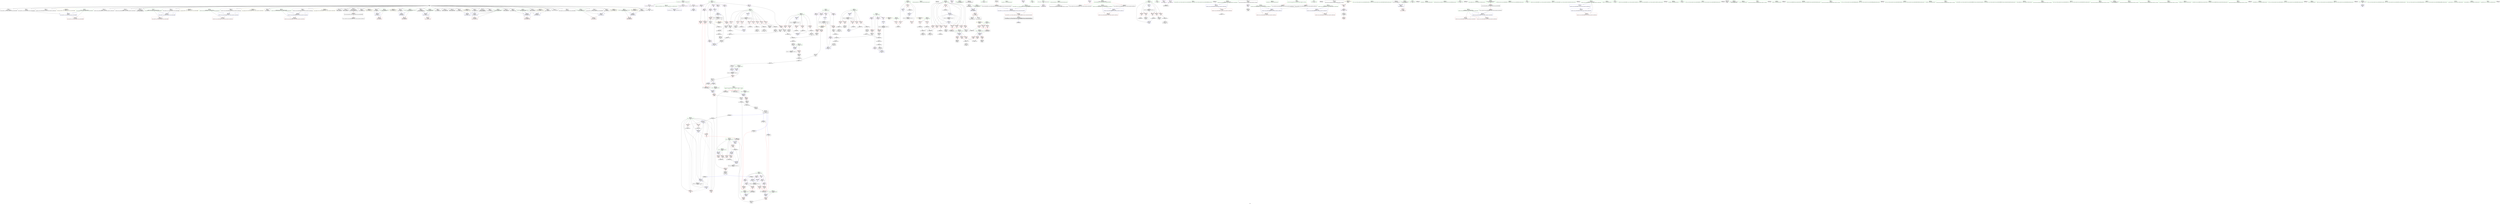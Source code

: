 digraph "SVFG" {
	label="SVFG";

	Node0x55b17ed3f5f0 [shape=record,color=grey,label="{NodeID: 0\nNullPtr}"];
	Node0x55b17ed3f5f0 -> Node0x55b17ef47680[style=solid];
	Node0x55b17ed3f5f0 -> Node0x55b17ef47780[style=solid];
	Node0x55b17ed3f5f0 -> Node0x55b17ef47850[style=solid];
	Node0x55b17ed3f5f0 -> Node0x55b17ef47920[style=solid];
	Node0x55b17ed3f5f0 -> Node0x55b17ef479f0[style=solid];
	Node0x55b17ed3f5f0 -> Node0x55b17ef47ac0[style=solid];
	Node0x55b17ed3f5f0 -> Node0x55b17ef4c700[style=solid];
	Node0x55b17ed3f5f0 -> Node0x55b17ef4c7d0[style=solid];
	Node0x55b17ed3f5f0 -> Node0x55b17ef4c8a0[style=solid];
	Node0x55b17ed3f5f0 -> Node0x55b17ef4c970[style=solid];
	Node0x55b17ed3f5f0 -> Node0x55b17ef4ca40[style=solid];
	Node0x55b17ed3f5f0 -> Node0x55b17ef4cb10[style=solid];
	Node0x55b17ed3f5f0 -> Node0x55b17ef4cbe0[style=solid];
	Node0x55b17ed3f5f0 -> Node0x55b17ef4ccb0[style=solid];
	Node0x55b17ed3f5f0 -> Node0x55b17ef4cd80[style=solid];
	Node0x55b17ed3f5f0 -> Node0x55b17ef4ce50[style=solid];
	Node0x55b17ed3f5f0 -> Node0x55b17ef4cf20[style=solid];
	Node0x55b17ed3f5f0 -> Node0x55b17ef4cff0[style=solid];
	Node0x55b17ed3f5f0 -> Node0x55b17ef4d0c0[style=solid];
	Node0x55b17ed3f5f0 -> Node0x55b17ef4d190[style=solid];
	Node0x55b17ed3f5f0 -> Node0x55b17ef4d260[style=solid];
	Node0x55b17ed3f5f0 -> Node0x55b17ef4d330[style=solid];
	Node0x55b17ed3f5f0 -> Node0x55b17ef4d400[style=solid];
	Node0x55b17ed3f5f0 -> Node0x55b17ef4d4d0[style=solid];
	Node0x55b17ed3f5f0 -> Node0x55b17ef4d5a0[style=solid];
	Node0x55b17ed3f5f0 -> Node0x55b17ef4d670[style=solid];
	Node0x55b17ed3f5f0 -> Node0x55b17ef4d740[style=solid];
	Node0x55b17ed3f5f0 -> Node0x55b17ef4d810[style=solid];
	Node0x55b17ed3f5f0 -> Node0x55b17ef4d8e0[style=solid];
	Node0x55b17ed3f5f0 -> Node0x55b17ef4d9b0[style=solid];
	Node0x55b17ed3f5f0 -> Node0x55b17ef4da80[style=solid];
	Node0x55b17ed3f5f0 -> Node0x55b17ef4db50[style=solid];
	Node0x55b17ed3f5f0 -> Node0x55b17ef4dc20[style=solid];
	Node0x55b17ed3f5f0 -> Node0x55b17ef59990[style=solid];
	Node0x55b17ef850b0 [shape=record,color=black,label="{NodeID: 609\nMR_84V_3 = PHI(MR_84V_4, MR_84V_2, )\npts\{668 \}\n}"];
	Node0x55b17ef850b0 -> Node0x55b17ef58dd0[style=dashed];
	Node0x55b17ef5afb0 [shape=record,color=blue,label="{NodeID: 360\n375\<--370\n\<--\nmain\n}"];
	Node0x55b17ef5afb0 -> Node0x55b17ef828b0[style=dashed];
	Node0x55b17ef56bb0 [shape=record,color=red,label="{NodeID: 277\n600\<--344\n\<--tc\nmain\n}"];
	Node0x55b17ef56bb0 -> Node0x55b17ef6cb80[style=solid];
	Node0x55b17ef4a840 [shape=record,color=black,label="{NodeID: 194\n664\<--713\n_Z1Cii_ret\<--\n_Z1Cii\n|{<s0>39|<s1>42}}"];
	Node0x55b17ef4a840:s0 -> Node0x55b17efa6850[style=solid,color=blue];
	Node0x55b17ef4a840:s1 -> Node0x55b17efa6cd0[style=solid,color=blue];
	Node0x55b17ef47850 [shape=record,color=black,label="{NodeID: 111\n85\<--3\n\<--dummyVal\n_Z9to_stringNSt7__cxx1112basic_stringIcSt11char_traitsIcESaIcEEE\n}"];
	Node0x55b17ef47850 -> Node0x55b17ef59a90[style=solid];
	Node0x55b17ef45940 [shape=record,color=green,label="{NodeID: 28\n44\<--45\n_ZNSt8ios_base4InitC1Ev\<--_ZNSt8ios_base4InitC1Ev_field_insensitive\n}"];
	Node0x55b17efa5ba0 [shape=record,color=black,label="{NodeID: 720\n153 = PHI()\n}"];
	Node0x55b17ef52da0 [shape=record,color=grey,label="{NodeID: 554\n564 = Binary(562, 563, )\n}"];
	Node0x55b17ef52da0 -> Node0x55b17ef4f9c0[style=solid];
	Node0x55b17ef50930 [shape=record,color=blue,label="{NodeID: 388\n647\<--643\nb.addr\<--b\n_Z3muliii\n}"];
	Node0x55b17ef50930 -> Node0x55b17ef58c30[style=dashed];
	Node0x55b17ef58270 [shape=record,color=red,label="{NodeID: 305\n535\<--534\n\<--arrayidx86\nmain\n|{<s0>41}}"];
	Node0x55b17ef58270:s0 -> Node0x55b17efa8160[style=solid,color=red];
	Node0x55b17ef4bf00 [shape=record,color=purple,label="{NodeID: 222\n585\<--29\n\<--.str.2\nmain\n}"];
	Node0x55b17ef4da80 [shape=record,color=black,label="{NodeID: 139\n306\<--3\n\<--dummyVal\n_Z9to_stringB5cxx11b\n}"];
	Node0x55b17ef4da80 -> Node0x55b17ef5aba0[style=solid];
	Node0x55b17ef48320 [shape=record,color=green,label="{NodeID: 56\n190\<--191\nref.tmp\<--ref.tmp_field_insensitive\n_Z9to_stringB5cxx11c\n}"];
	Node0x55b17efa7c60 [shape=record,color=black,label="{NodeID: 748\n282 = PHI()\n1st arg _Z9to_stringB5cxx11b }"];
	Node0x55b17efa7c60 -> Node0x55b17ef4dfc0[style=solid];
	Node0x55b17ef6c880 [shape=record,color=grey,label="{NodeID: 582\n700 = Binary(699, 109, )\n}"];
	Node0x55b17ef6c880 -> Node0x55b17ef6c100[style=solid];
	Node0x55b17ef59990 [shape=record,color=blue, style = dotted,label="{NodeID: 333\n751\<--3\nllvm.global_ctors_2\<--dummyVal\nGlob }"];
	Node0x55b17ef555c0 [shape=record,color=red,label="{NodeID: 250\n311\<--289\nsel\<--ehselector.slot\n_Z9to_stringB5cxx11b\n}"];
	Node0x55b17ef4f1a0 [shape=record,color=black,label="{NodeID: 167\n468\<--467\nconv47\<--sub46\nmain\n}"];
	Node0x55b17ef4f1a0 -> Node0x55b17ef5b700[style=solid];
	Node0x55b17ef49bc0 [shape=record,color=green,label="{NodeID: 84\n344\<--345\ntc\<--tc_field_insensitive\nmain\n}"];
	Node0x55b17ef49bc0 -> Node0x55b17ef56a10[style=solid];
	Node0x55b17ef49bc0 -> Node0x55b17ef56ae0[style=solid];
	Node0x55b17ef49bc0 -> Node0x55b17ef56bb0[style=solid];
	Node0x55b17ef49bc0 -> Node0x55b17ef5bb10[style=solid];
	Node0x55b17ef49bc0 -> Node0x55b17ef5c0c0[style=solid];
	Node0x55b17ef38e60 [shape=record,color=green,label="{NodeID: 1\n7\<--1\n__dso_handle\<--dummyObj\nGlob }"];
	Node0x55b17ef855b0 [shape=record,color=black,label="{NodeID: 610\nMR_90V_2 = PHI(MR_90V_3, MR_90V_1, )\npts\{674 \}\n}"];
	Node0x55b17ef5b080 [shape=record,color=blue,label="{NodeID: 361\n334\<--370\ni\<--\nmain\n}"];
	Node0x55b17ef5b080 -> Node0x55b17ef81eb0[style=dashed];
	Node0x55b17ef56c80 [shape=record,color=red,label="{NodeID: 278\n529\<--346\n\<--n\nmain\n}"];
	Node0x55b17ef56c80 -> Node0x55b17ef6c580[style=solid];
	Node0x55b17ef4a910 [shape=record,color=black,label="{NodeID: 195\n735\<--740\n_ZSt4moveIRNSt7__cxx1112basic_stringIcSt11char_traitsIcESaIcEEEEONSt16remove_referenceIT_E4typeEOS8__ret\<--\n_ZSt4moveIRNSt7__cxx1112basic_stringIcSt11char_traitsIcESaIcEEEEONSt16remove_referenceIT_E4typeEOS8_\n|{<s0>8}}"];
	Node0x55b17ef4a910:s0 -> Node0x55b17efa5d40[style=solid,color=blue];
	Node0x55b17ef47920 [shape=record,color=black,label="{NodeID: 112\n87\<--3\n\<--dummyVal\n_Z9to_stringNSt7__cxx1112basic_stringIcSt11char_traitsIcESaIcEEE\n}"];
	Node0x55b17ef47920 -> Node0x55b17ef59b60[style=solid];
	Node0x55b17ef45a40 [shape=record,color=green,label="{NodeID: 29\n50\<--51\n__cxa_atexit\<--__cxa_atexit_field_insensitive\n}"];
	Node0x55b17efa5c70 [shape=record,color=black,label="{NodeID: 721\n108 = PHI()\n|{<s0>8}}"];
	Node0x55b17efa5c70:s0 -> Node0x55b17efa8be0[style=solid,color=red];
	Node0x55b17ef52f20 [shape=record,color=grey,label="{NodeID: 555\n695 = Binary(694, 394, )\n}"];
	Node0x55b17ef52f20 -> Node0x55b17ef50380[style=solid];
	Node0x55b17ef50a00 [shape=record,color=blue,label="{NodeID: 389\n649\<--644\nm.addr\<--m\n_Z3muliii\n}"];
	Node0x55b17ef50a00 -> Node0x55b17ef58d00[style=dashed];
	Node0x55b17ef58340 [shape=record,color=red,label="{NodeID: 306\n544\<--543\n\<--arrayidx89\nmain\n|{<s0>40}}"];
	Node0x55b17ef58340:s0 -> Node0x55b17efa8540[style=solid,color=red];
	Node0x55b17ef4bfd0 [shape=record,color=purple,label="{NodeID: 223\n593\<--31\n\<--.str.3\nmain\n}"];
	Node0x55b17ef4db50 [shape=record,color=black,label="{NodeID: 140\n312\<--3\nlpad.val\<--dummyVal\n_Z9to_stringB5cxx11b\n}"];
	Node0x55b17ef483f0 [shape=record,color=green,label="{NodeID: 57\n192\<--193\nexn.slot\<--exn.slot_field_insensitive\n_Z9to_stringB5cxx11c\n}"];
	Node0x55b17ef483f0 -> Node0x55b17ef55010[style=solid];
	Node0x55b17ef483f0 -> Node0x55b17ef5a450[style=solid];
	Node0x55b17efa7d30 [shape=record,color=black,label="{NodeID: 749\n97 = PHI(65, )\n0th arg _ZStplIcSt11char_traitsIcESaIcEENSt7__cxx1112basic_stringIT_T0_T1_EEOS8_S5_ }"];
	Node0x55b17ef6ca00 [shape=record,color=grey,label="{NodeID: 583\n526 = Binary(525, 370, )\n}"];
	Node0x55b17ef6ca00 -> Node0x55b17ef6da80[style=solid];
	Node0x55b17ef59a90 [shape=record,color=blue,label="{NodeID: 334\n69\<--85\nexn.slot\<--\n_Z9to_stringNSt7__cxx1112basic_stringIcSt11char_traitsIcESaIcEEE\n}"];
	Node0x55b17ef59a90 -> Node0x55b17ef54650[style=dashed];
	Node0x55b17ef55690 [shape=record,color=red,label="{NodeID: 251\n379\<--334\n\<--i\nmain\n}"];
	Node0x55b17ef55690 -> Node0x55b17ef6d000[style=solid];
	Node0x55b17ef4f270 [shape=record,color=black,label="{NodeID: 168\n470\<--469\nidxprom48\<--\nmain\n}"];
	Node0x55b17ef49c90 [shape=record,color=green,label="{NodeID: 85\n346\<--347\nn\<--n_field_insensitive\nmain\n}"];
	Node0x55b17ef49c90 -> Node0x55b17ef56c80[style=solid];
	Node0x55b17ef49c90 -> Node0x55b17ef56d50[style=solid];
	Node0x55b17ef37f20 [shape=record,color=green,label="{NodeID: 2\n8\<--1\n.str\<--dummyObj\nGlob }"];
	Node0x55b17ef85ab0 [shape=record,color=black,label="{NodeID: 611\nMR_72V_5 = PHI(MR_72V_4, MR_72V_3, )\npts\{615 \}\n}"];
	Node0x55b17ef85ab0 -> Node0x55b17ef58820[style=dashed];
	Node0x55b17ef5b150 [shape=record,color=blue,label="{NodeID: 362\n398\<--395\narrayidx6\<--conv4\nmain\n}"];
	Node0x55b17ef5b150 -> Node0x55b17ef57cc0[style=dashed];
	Node0x55b17ef5b150 -> Node0x55b17ef5b150[style=dashed];
	Node0x55b17ef5b150 -> Node0x55b17ef864b0[style=dashed];
	Node0x55b17ef56d50 [shape=record,color=red,label="{NodeID: 279\n561\<--346\n\<--n\nmain\n}"];
	Node0x55b17ef56d50 -> Node0x55b17ef530a0[style=solid];
	Node0x55b17ef4a9e0 [shape=record,color=purple,label="{NodeID: 196\n46\<--4\n\<--_ZStL8__ioinit\n__cxx_global_var_init\n}"];
	Node0x55b17ef479f0 [shape=record,color=black,label="{NodeID: 113\n93\<--3\nlpad.val\<--dummyVal\n_Z9to_stringNSt7__cxx1112basic_stringIcSt11char_traitsIcESaIcEEE\n}"];
	Node0x55b17ef45b40 [shape=record,color=green,label="{NodeID: 30\n49\<--55\n_ZNSt8ios_base4InitD1Ev\<--_ZNSt8ios_base4InitD1Ev_field_insensitive\n}"];
	Node0x55b17ef45b40 -> Node0x55b17ef4dec0[style=solid];
	Node0x55b17efa5d40 [shape=record,color=black,label="{NodeID: 722\n112 = PHI(735, )\n}"];
	Node0x55b17ef530a0 [shape=record,color=grey,label="{NodeID: 556\n562 = Binary(450, 561, )\n}"];
	Node0x55b17ef530a0 -> Node0x55b17ef52da0[style=solid];
	Node0x55b17ef50ad0 [shape=record,color=blue,label="{NodeID: 390\n669\<--665\nn.addr\<--n\n_Z1Cii\n}"];
	Node0x55b17ef50ad0 -> Node0x55b17ef58ea0[style=dashed];
	Node0x55b17ef50ad0 -> Node0x55b17ef58f70[style=dashed];
	Node0x55b17ef50ad0 -> Node0x55b17ef59040[style=dashed];
	Node0x55b17ef58410 [shape=record,color=red,label="{NodeID: 307\n567\<--566\n\<--arrayidx98\nmain\n|{<s0>44}}"];
	Node0x55b17ef58410:s0 -> Node0x55b17efa8160[style=solid,color=red];
	Node0x55b17ef4c0a0 [shape=record,color=purple,label="{NodeID: 224\n597\<--33\n\<--.str.4\nmain\n}"];
	Node0x55b17ef4dc20 [shape=record,color=black,label="{NodeID: 141\n313\<--3\nlpad.val1\<--dummyVal\n_Z9to_stringB5cxx11b\n}"];
	Node0x55b17ef484c0 [shape=record,color=green,label="{NodeID: 58\n194\<--195\nehselector.slot\<--ehselector.slot_field_insensitive\n_Z9to_stringB5cxx11c\n}"];
	Node0x55b17ef484c0 -> Node0x55b17ef550e0[style=solid];
	Node0x55b17ef484c0 -> Node0x55b17ef5a520[style=solid];
	Node0x55b17efa7e40 [shape=record,color=black,label="{NodeID: 750\n98 = PHI(67, )\n1st arg _ZStplIcSt11char_traitsIcESaIcEENSt7__cxx1112basic_stringIT_T0_T1_EEOS8_S5_ }"];
	Node0x55b17efa7e40 -> Node0x55b17ef59c30[style=solid];
	Node0x55b17ef6cb80 [shape=record,color=grey,label="{NodeID: 584\n601 = Binary(600, 370, )\n}"];
	Node0x55b17ef6cb80 -> Node0x55b17ef5c0c0[style=solid];
	Node0x55b17ef59b60 [shape=record,color=blue,label="{NodeID: 335\n71\<--87\nehselector.slot\<--\n_Z9to_stringNSt7__cxx1112basic_stringIcSt11char_traitsIcESaIcEEE\n}"];
	Node0x55b17ef59b60 -> Node0x55b17ef54720[style=dashed];
	Node0x55b17ef55760 [shape=record,color=red,label="{NodeID: 252\n383\<--334\n\<--i\nmain\n}"];
	Node0x55b17ef55760 -> Node0x55b17ef536a0[style=solid];
	Node0x55b17ef4f340 [shape=record,color=black,label="{NodeID: 169\n485\<--484\nidxprom58\<--sub57\nmain\n}"];
	Node0x55b17ef49d60 [shape=record,color=green,label="{NodeID: 86\n348\<--349\nm\<--m_field_insensitive\nmain\n}"];
	Node0x55b17ef49d60 -> Node0x55b17ef56e20[style=solid];
	Node0x55b17ef49d60 -> Node0x55b17ef56ef0[style=solid];
	Node0x55b17ef49d60 -> Node0x55b17ef56fc0[style=solid];
	Node0x55b17ef37fb0 [shape=record,color=green,label="{NodeID: 3\n10\<--1\n.str.1\<--dummyObj\nGlob }"];
	Node0x55b17ef85fb0 [shape=record,color=black,label="{NodeID: 612\nMR_46V_3 = PHI(MR_46V_4, MR_46V_2, )\npts\{337 \}\n}"];
	Node0x55b17ef85fb0 -> Node0x55b17ef55d10[style=dashed];
	Node0x55b17ef85fb0 -> Node0x55b17ef55de0[style=dashed];
	Node0x55b17ef85fb0 -> Node0x55b17ef55eb0[style=dashed];
	Node0x55b17ef85fb0 -> Node0x55b17ef55f80[style=dashed];
	Node0x55b17ef85fb0 -> Node0x55b17ef56050[style=dashed];
	Node0x55b17ef85fb0 -> Node0x55b17ef5b560[style=dashed];
	Node0x55b17ef5b220 [shape=record,color=blue,label="{NodeID: 363\n416\<--410\narrayidx15\<--call13\nmain\n}"];
	Node0x55b17ef5b220 -> Node0x55b17ef828b0[style=dashed];
	Node0x55b17ef56e20 [shape=record,color=red,label="{NodeID: 280\n522\<--348\n\<--m\nmain\n}"];
	Node0x55b17ef56e20 -> Node0x55b17ef6dc00[style=solid];
	Node0x55b17ef4aab0 [shape=record,color=purple,label="{NodeID: 197\n296\<--8\n\<--.str\n_Z9to_stringB5cxx11b\n}"];
	Node0x55b17ef4aab0 -> Node0x55b17ef66550[style=solid];
	Node0x55b17ef47ac0 [shape=record,color=black,label="{NodeID: 114\n94\<--3\nlpad.val1\<--dummyVal\n_Z9to_stringNSt7__cxx1112basic_stringIcSt11char_traitsIcESaIcEEE\n}"];
	Node0x55b17ef45c40 [shape=record,color=green,label="{NodeID: 31\n62\<--63\n_Z9to_stringNSt7__cxx1112basic_stringIcSt11char_traitsIcESaIcEEE\<--_Z9to_stringNSt7__cxx1112basic_stringIcSt11char_traitsIcESaIcEEE_field_insensitive\n}"];
	Node0x55b17efa5f10 [shape=record,color=black,label="{NodeID: 723\n143 = PHI()\n}"];
	Node0x55b17efa5f10 -> Node0x55b17ef5a040[style=solid];
	Node0x55b17ef89f70 [shape=record,color=yellow,style=double,label="{NodeID: 640\n52V_1 = ENCHI(MR_52V_0)\npts\{343 \}\nFun[main]}"];
	Node0x55b17ef89f70 -> Node0x55b17ef56940[style=dashed];
	Node0x55b17ef53220 [shape=record,color=grey,label="{NodeID: 557\n694 = Binary(688, 693, )\n}"];
	Node0x55b17ef53220 -> Node0x55b17ef52f20[style=solid];
	Node0x55b17ef50ba0 [shape=record,color=blue,label="{NodeID: 391\n671\<--666\nk.addr\<--k\n_Z1Cii\n}"];
	Node0x55b17ef50ba0 -> Node0x55b17ef59110[style=dashed];
	Node0x55b17ef50ba0 -> Node0x55b17ef591e0[style=dashed];
	Node0x55b17ef50ba0 -> Node0x55b17ef592b0[style=dashed];
	Node0x55b17ef584e0 [shape=record,color=red,label="{NodeID: 308\n574\<--573\n\<--arrayidx101\nmain\n|{<s0>43}}"];
	Node0x55b17ef584e0:s0 -> Node0x55b17efa8540[style=solid,color=red];
	Node0x55b17ef4c170 [shape=record,color=purple,label="{NodeID: 225\n749\<--35\nllvm.global_ctors_0\<--llvm.global_ctors\nGlob }"];
	Node0x55b17ef4c170 -> Node0x55b17ef59790[style=solid];
	Node0x55b17ef4dcf0 [shape=record,color=black,label="{NodeID: 142\n26\<--25\n\<--_ZSt3cin\nCan only get source location for instruction, argument, global var or function.}"];
	Node0x55b17ef4dcf0 -> Node0x55b17ef4c540[style=solid];
	Node0x55b17ef48590 [shape=record,color=green,label="{NodeID: 59\n199\<--200\n_ZNSaIcEC1Ev\<--_ZNSaIcEC1Ev_field_insensitive\n}"];
	Node0x55b17efa7f50 [shape=record,color=black,label="{NodeID: 751\n99 = PHI(74, )\n2nd arg _ZStplIcSt11char_traitsIcESaIcEENSt7__cxx1112basic_stringIT_T0_T1_EEOS8_S5_ }"];
	Node0x55b17efa7f50 -> Node0x55b17ef59d00[style=solid];
	Node0x55b17ef6cd00 [shape=record,color=grey,label="{NodeID: 585\n406 = Binary(405, 370, )\n}"];
	Node0x55b17ef6cd00 -> Node0x55b17ef4e980[style=solid];
	Node0x55b17ef59c30 [shape=record,color=blue,label="{NodeID: 336\n100\<--98\n__lhs.addr\<--__lhs\n_ZStplIcSt11char_traitsIcESaIcEENSt7__cxx1112basic_stringIT_T0_T1_EEOS8_S5_\n}"];
	Node0x55b17ef59c30 -> Node0x55b17ef547f0[style=dashed];
	Node0x55b17ef55830 [shape=record,color=red,label="{NodeID: 253\n390\<--334\n\<--i\nmain\n}"];
	Node0x55b17ef55830 -> Node0x55b17ef4e640[style=solid];
	Node0x55b17ef4f410 [shape=record,color=black,label="{NodeID: 170\n488\<--487\nconv60\<--\nmain\n}"];
	Node0x55b17ef4f410 -> Node0x55b17ef533a0[style=solid];
	Node0x55b17ef49e30 [shape=record,color=green,label="{NodeID: 87\n350\<--351\nans\<--ans_field_insensitive\nmain\n}"];
	Node0x55b17ef49e30 -> Node0x55b17ef57090[style=solid];
	Node0x55b17ef49e30 -> Node0x55b17ef57160[style=solid];
	Node0x55b17ef49e30 -> Node0x55b17ef57230[style=solid];
	Node0x55b17ef49e30 -> Node0x55b17ef57300[style=solid];
	Node0x55b17ef49e30 -> Node0x55b17ef573d0[style=solid];
	Node0x55b17ef49e30 -> Node0x55b17ef5bbe0[style=solid];
	Node0x55b17ef49e30 -> Node0x55b17ef5bd80[style=solid];
	Node0x55b17ef49e30 -> Node0x55b17ef5be50[style=solid];
	Node0x55b17ef49e30 -> Node0x55b17ef5bf20[style=solid];
	Node0x55b17ef38040 [shape=record,color=green,label="{NodeID: 4\n12\<--1\n_ZSt4cerr\<--dummyObj\nGlob }"];
	Node0x55b17ef864b0 [shape=record,color=black,label="{NodeID: 613\nMR_64V_5 = PHI(MR_64V_6, MR_64V_3, )\npts\{150000 \}\n|{|<s4>39|<s5>42}}"];
	Node0x55b17ef864b0 -> Node0x55b17ef57f30[style=dashed];
	Node0x55b17ef864b0 -> Node0x55b17ef58270[style=dashed];
	Node0x55b17ef864b0 -> Node0x55b17ef58410[style=dashed];
	Node0x55b17ef864b0 -> Node0x55b17ef5b490[style=dashed];
	Node0x55b17ef864b0:s4 -> Node0x55b17ef8b1b0[style=dashed,color=red];
	Node0x55b17ef864b0:s5 -> Node0x55b17ef8b1b0[style=dashed,color=red];
	Node0x55b17ef5b2f0 [shape=record,color=blue,label="{NodeID: 364\n334\<--420\ni\<--inc\nmain\n}"];
	Node0x55b17ef5b2f0 -> Node0x55b17ef81eb0[style=dashed];
	Node0x55b17ef56ef0 [shape=record,color=red,label="{NodeID: 281\n536\<--348\n\<--m\nmain\n|{<s0>39}}"];
	Node0x55b17ef56ef0:s0 -> Node0x55b17efa8940[style=solid,color=red];
	Node0x55b17ef4ab80 [shape=record,color=purple,label="{NodeID: 198\n297\<--10\n\<--.str.1\n_Z9to_stringB5cxx11b\n}"];
	Node0x55b17ef4ab80 -> Node0x55b17ef66550[style=solid];
	Node0x55b17ef4c700 [shape=record,color=black,label="{NodeID: 115\n162\<--3\n\<--dummyVal\n_ZStplIcSt11char_traitsIcESaIcEENSt7__cxx1112basic_stringIT_T0_T1_EES5_RKS8_\n}"];
	Node0x55b17ef45d40 [shape=record,color=green,label="{NodeID: 32\n67\<--68\nref.tmp\<--ref.tmp_field_insensitive\n_Z9to_stringNSt7__cxx1112basic_stringIcSt11char_traitsIcESaIcEEE\n|{<s0>3|<s1>4}}"];
	Node0x55b17ef45d40:s0 -> Node0x55b17efa17c0[style=solid,color=red];
	Node0x55b17ef45d40:s1 -> Node0x55b17efa7e40[style=solid,color=red];
	Node0x55b17efa5fe0 [shape=record,color=black,label="{NodeID: 724\n155 = PHI()\n}"];
	Node0x55b17ef533a0 [shape=record,color=grey,label="{NodeID: 558\n489 = Binary(488, 109, )\n}"];
	Node0x55b17ef533a0 -> Node0x55b17ef6bb00[style=solid];
	Node0x55b17ef50c70 [shape=record,color=blue,label="{NodeID: 392\n667\<--355\nretval\<--\n_Z1Cii\n}"];
	Node0x55b17ef50c70 -> Node0x55b17ef850b0[style=dashed];
	Node0x55b17ef585b0 [shape=record,color=red,label="{NodeID: 309\n624\<--614\n\<--a.addr\n_Z3addiii\n}"];
	Node0x55b17ef585b0 -> Node0x55b17ef67270[style=solid];
	Node0x55b17ef4c270 [shape=record,color=purple,label="{NodeID: 226\n750\<--35\nllvm.global_ctors_1\<--llvm.global_ctors\nGlob }"];
	Node0x55b17ef4c270 -> Node0x55b17ef59890[style=solid];
	Node0x55b17ef4ddc0 [shape=record,color=black,label="{NodeID: 143\n27\<--25\n\<--_ZSt3cin\nCan only get source location for instruction, argument, global var or function.}"];
	Node0x55b17ef4ddc0 -> Node0x55b17ef4c610[style=solid];
	Node0x55b17ef48690 [shape=record,color=green,label="{NodeID: 60\n202\<--203\n_ZNSt7__cxx1112basic_stringIcSt11char_traitsIcESaIcEEC1EmcRKS3_\<--_ZNSt7__cxx1112basic_stringIcSt11char_traitsIcESaIcEEC1EmcRKS3__field_insensitive\n}"];
	Node0x55b17efa8090 [shape=record,color=black,label="{NodeID: 752\n187 = PHI()\n1st arg _Z9to_stringB5cxx11c }"];
	Node0x55b17efa8090 -> Node0x55b17ef5a380[style=solid];
	Node0x55b17ef6ce80 [shape=record,color=grey,label="{NodeID: 586\n629 = cmp(627, 628, )\n}"];
	Node0x55b17ef59d00 [shape=record,color=blue,label="{NodeID: 337\n102\<--99\n__rhs.addr\<--__rhs\n_ZStplIcSt11char_traitsIcESaIcEENSt7__cxx1112basic_stringIT_T0_T1_EEOS8_S5_\n}"];
	Node0x55b17ef59d00 -> Node0x55b17ef548c0[style=dashed];
	Node0x55b17ef55900 [shape=record,color=red,label="{NodeID: 254\n396\<--334\n\<--i\nmain\n}"];
	Node0x55b17ef55900 -> Node0x55b17ef4e7e0[style=solid];
	Node0x55b17ef4f4e0 [shape=record,color=black,label="{NodeID: 171\n491\<--490\nidxprom62\<--\nmain\n}"];
	Node0x55b17ef49f00 [shape=record,color=green,label="{NodeID: 88\n352\<--353\ni79\<--i79_field_insensitive\nmain\n}"];
	Node0x55b17ef49f00 -> Node0x55b17ef574a0[style=solid];
	Node0x55b17ef49f00 -> Node0x55b17ef57570[style=solid];
	Node0x55b17ef49f00 -> Node0x55b17ef57640[style=solid];
	Node0x55b17ef49f00 -> Node0x55b17ef57710[style=solid];
	Node0x55b17ef49f00 -> Node0x55b17ef577e0[style=solid];
	Node0x55b17ef49f00 -> Node0x55b17ef578b0[style=solid];
	Node0x55b17ef49f00 -> Node0x55b17ef57980[style=solid];
	Node0x55b17ef49f00 -> Node0x55b17ef57a50[style=solid];
	Node0x55b17ef49f00 -> Node0x55b17ef57b20[style=solid];
	Node0x55b17ef49f00 -> Node0x55b17ef5bcb0[style=solid];
	Node0x55b17ef49f00 -> Node0x55b17ef5bff0[style=solid];
	Node0x55b17ef384c0 [shape=record,color=green,label="{NodeID: 5\n25\<--1\n_ZSt3cin\<--dummyObj\nGlob }"];
	Node0x55b17ef869b0 [shape=record,color=black,label="{NodeID: 614\nMR_54V_3 = PHI(MR_54V_4, MR_54V_2, )\npts\{345 \}\n}"];
	Node0x55b17ef869b0 -> Node0x55b17ef56a10[style=dashed];
	Node0x55b17ef869b0 -> Node0x55b17ef56ae0[style=dashed];
	Node0x55b17ef869b0 -> Node0x55b17ef56bb0[style=dashed];
	Node0x55b17ef869b0 -> Node0x55b17ef5c0c0[style=dashed];
	Node0x55b17ef5b3c0 [shape=record,color=blue,label="{NodeID: 365\n336\<--370\ni16\<--\nmain\n}"];
	Node0x55b17ef5b3c0 -> Node0x55b17ef85fb0[style=dashed];
	Node0x55b17ef56fc0 [shape=record,color=red,label="{NodeID: 282\n568\<--348\n\<--m\nmain\n|{<s0>42}}"];
	Node0x55b17ef56fc0:s0 -> Node0x55b17efa8940[style=solid,color=red];
	Node0x55b17ef4ac50 [shape=record,color=purple,label="{NodeID: 199\n368\<--13\n\<--fac\nmain\n}"];
	Node0x55b17ef4ac50 -> Node0x55b17ef5ad40[style=solid];
	Node0x55b17ef4c7d0 [shape=record,color=black,label="{NodeID: 116\n163\<--3\n\<--dummyVal\n_ZStplIcSt11char_traitsIcESaIcEENSt7__cxx1112basic_stringIT_T0_T1_EES5_RKS8_\n}"];
	Node0x55b17ef4c7d0 -> Node0x55b17ef5a1e0[style=solid];
	Node0x55b17ef45e10 [shape=record,color=green,label="{NodeID: 33\n69\<--70\nexn.slot\<--exn.slot_field_insensitive\n_Z9to_stringNSt7__cxx1112basic_stringIcSt11char_traitsIcESaIcEEE\n}"];
	Node0x55b17ef45e10 -> Node0x55b17ef54650[style=solid];
	Node0x55b17ef45e10 -> Node0x55b17ef59a90[style=solid];
	Node0x55b17efa60b0 [shape=record,color=black,label="{NodeID: 725\n356 = PHI()\n}"];
	Node0x55b17ef8a160 [shape=record,color=yellow,style=double,label="{NodeID: 642\n56V_1 = ENCHI(MR_56V_0)\npts\{347 \}\nFun[main]}"];
	Node0x55b17ef8a160 -> Node0x55b17ef56c80[style=dashed];
	Node0x55b17ef8a160 -> Node0x55b17ef56d50[style=dashed];
	Node0x55b17ef53520 [shape=record,color=grey,label="{NodeID: 559\n504 = Binary(503, 370, )\n}"];
	Node0x55b17ef53520 -> Node0x55b17ef5ba40[style=solid];
	Node0x55b17ef50d40 [shape=record,color=blue,label="{NodeID: 393\n673\<--696\nans\<--conv5\n_Z1Cii\n}"];
	Node0x55b17ef50d40 -> Node0x55b17ef59380[style=dashed];
	Node0x55b17ef50d40 -> Node0x55b17ef855b0[style=dashed];
	Node0x55b17ef58680 [shape=record,color=red,label="{NodeID: 310\n627\<--614\n\<--a.addr\n_Z3addiii\n}"];
	Node0x55b17ef58680 -> Node0x55b17ef6ce80[style=solid];
	Node0x55b17ef4c370 [shape=record,color=purple,label="{NodeID: 227\n751\<--35\nllvm.global_ctors_2\<--llvm.global_ctors\nGlob }"];
	Node0x55b17ef4c370 -> Node0x55b17ef59990[style=solid];
	Node0x55b17ef4dec0 [shape=record,color=black,label="{NodeID: 144\n48\<--49\n\<--_ZNSt8ios_base4InitD1Ev\nCan only get source location for instruction, argument, global var or function.}"];
	Node0x55b17ef48790 [shape=record,color=green,label="{NodeID: 61\n205\<--206\n_ZNSaIcED1Ev\<--_ZNSaIcED1Ev_field_insensitive\n}"];
	Node0x55b17efa8160 [shape=record,color=black,label="{NodeID: 753\n642 = PHI(538, 535, 570, 567, )\n0th arg _Z3muliii }"];
	Node0x55b17efa8160 -> Node0x55b17ef50860[style=solid];
	Node0x55b17ef6d000 [shape=record,color=grey,label="{NodeID: 587\n380 = cmp(379, 381, )\n}"];
	Node0x55b17ef59dd0 [shape=record,color=blue,label="{NodeID: 338\n123\<--121\n__lhs.addr\<--__lhs\n_ZStplIcSt11char_traitsIcESaIcEENSt7__cxx1112basic_stringIT_T0_T1_EES5_RKS8_\n}"];
	Node0x55b17ef59dd0 -> Node0x55b17ef54990[style=dashed];
	Node0x55b17ef559d0 [shape=record,color=red,label="{NodeID: 255\n400\<--334\n\<--i\nmain\n}"];
	Node0x55b17ef559d0 -> Node0x55b17ef6bc80[style=solid];
	Node0x55b17ef4f5b0 [shape=record,color=black,label="{NodeID: 172\n494\<--493\nconv64\<--\nmain\n}"];
	Node0x55b17ef4f5b0 -> Node0x55b17ef6bb00[style=solid];
	Node0x55b17ef49fd0 [shape=record,color=green,label="{NodeID: 89\n357\<--358\n_ZNSt8ios_base15sync_with_stdioEb\<--_ZNSt8ios_base15sync_with_stdioEb_field_insensitive\n}"];
	Node0x55b17ef38550 [shape=record,color=green,label="{NodeID: 6\n28\<--1\n_ZSt4cout\<--dummyObj\nGlob }"];
	Node0x55b17ef86eb0 [shape=record,color=black,label="{NodeID: 615\nMR_60V_2 = PHI(MR_60V_4, MR_60V_1, )\npts\{351 \}\n}"];
	Node0x55b17ef86eb0 -> Node0x55b17ef5bbe0[style=dashed];
	Node0x55b17ef5b490 [shape=record,color=blue,label="{NodeID: 366\n442\<--439\narrayidx30\<--conv28\nmain\n}"];
	Node0x55b17ef5b490 -> Node0x55b17ef864b0[style=dashed];
	Node0x55b17ef57090 [shape=record,color=red,label="{NodeID: 283\n549\<--350\n\<--ans\nmain\n}"];
	Node0x55b17ef57090 -> Node0x55b17ef53ca0[style=solid];
	Node0x55b17ef4ad20 [shape=record,color=purple,label="{NodeID: 200\n386\<--13\narrayidx\<--fac\nmain\n}"];
	Node0x55b17ef4ad20 -> Node0x55b17ef57cc0[style=solid];
	Node0x55b17ef4c8a0 [shape=record,color=black,label="{NodeID: 117\n165\<--3\n\<--dummyVal\n_ZStplIcSt11char_traitsIcESaIcEENSt7__cxx1112basic_stringIT_T0_T1_EES5_RKS8_\n}"];
	Node0x55b17ef4c8a0 -> Node0x55b17ef5a2b0[style=solid];
	Node0x55b17ef45ee0 [shape=record,color=green,label="{NodeID: 34\n71\<--72\nehselector.slot\<--ehselector.slot_field_insensitive\n_Z9to_stringNSt7__cxx1112basic_stringIcSt11char_traitsIcESaIcEEE\n}"];
	Node0x55b17ef45ee0 -> Node0x55b17ef54720[style=solid];
	Node0x55b17ef45ee0 -> Node0x55b17ef59b60[style=solid];
	Node0x55b17efa6180 [shape=record,color=black,label="{NodeID: 726\n365 = PHI()\n}"];
	Node0x55b17ef8a240 [shape=record,color=yellow,style=double,label="{NodeID: 643\n58V_1 = ENCHI(MR_58V_0)\npts\{349 \}\nFun[main]}"];
	Node0x55b17ef8a240 -> Node0x55b17ef56e20[style=dashed];
	Node0x55b17ef8a240 -> Node0x55b17ef56ef0[style=dashed];
	Node0x55b17ef8a240 -> Node0x55b17ef56fc0[style=dashed];
	Node0x55b17ef536a0 [shape=record,color=grey,label="{NodeID: 560\n384 = Binary(383, 370, )\n}"];
	Node0x55b17ef536a0 -> Node0x55b17ef4e4a0[style=solid];
	Node0x55b17ef50e10 [shape=record,color=blue,label="{NodeID: 394\n667\<--710\nretval\<--conv13\n_Z1Cii\n}"];
	Node0x55b17ef50e10 -> Node0x55b17ef850b0[style=dashed];
	Node0x55b17ef58750 [shape=record,color=red,label="{NodeID: 311\n632\<--614\n\<--a.addr\n_Z3addiii\n}"];
	Node0x55b17ef58750 -> Node0x55b17ef52620[style=solid];
	Node0x55b17ef4c470 [shape=record,color=purple,label="{NodeID: 228\n360\<--359\nvbase.offset.ptr\<--vtable\nmain\n}"];
	Node0x55b17ef4c470 -> Node0x55b17ef4e300[style=solid];
	Node0x55b17ef4dfc0 [shape=record,color=black,label="{NodeID: 145\n291\<--282\nfrombool\<--b\n_Z9to_stringB5cxx11b\n}"];
	Node0x55b17ef4dfc0 -> Node0x55b17ef5aa00[style=solid];
	Node0x55b17ef48890 [shape=record,color=green,label="{NodeID: 62\n229\<--230\n_Z9to_stringB5cxx11PKc\<--_Z9to_stringB5cxx11PKc_field_insensitive\n}"];
	Node0x55b17efa8540 [shape=record,color=black,label="{NodeID: 754\n643 = PHI(544, 545, 574, 575, )\n1st arg _Z3muliii }"];
	Node0x55b17efa8540 -> Node0x55b17ef50930[style=solid];
	Node0x55b17ef6d180 [shape=record,color=grey,label="{NodeID: 588\n453 = cmp(452, 381, )\n}"];
	Node0x55b17ef59ea0 [shape=record,color=blue,label="{NodeID: 339\n125\<--122\n__rhs.addr\<--__rhs\n_ZStplIcSt11char_traitsIcESaIcEENSt7__cxx1112basic_stringIT_T0_T1_EES5_RKS8_\n}"];
	Node0x55b17ef59ea0 -> Node0x55b17ef54a60[style=dashed];
	Node0x55b17ef59ea0 -> Node0x55b17ef54b30[style=dashed];
	Node0x55b17ef55aa0 [shape=record,color=red,label="{NodeID: 256\n405\<--334\n\<--i\nmain\n}"];
	Node0x55b17ef55aa0 -> Node0x55b17ef6cd00[style=solid];
	Node0x55b17ef4f680 [shape=record,color=black,label="{NodeID: 173\n497\<--496\nconv67\<--rem66\nmain\n}"];
	Node0x55b17ef4f680 -> Node0x55b17ef5b970[style=solid];
	Node0x55b17ef4a0d0 [shape=record,color=green,label="{NodeID: 90\n366\<--367\n_ZNSt9basic_iosIcSt11char_traitsIcEE3tieEPSo\<--_ZNSt9basic_iosIcSt11char_traitsIcEE3tieEPSo_field_insensitive\n}"];
	Node0x55b17ef38610 [shape=record,color=green,label="{NodeID: 7\n29\<--1\n.str.2\<--dummyObj\nGlob }"];
	Node0x55b17ef873b0 [shape=record,color=black,label="{NodeID: 616\nMR_62V_2 = PHI(MR_62V_4, MR_62V_1, )\npts\{353 \}\n}"];
	Node0x55b17ef873b0 -> Node0x55b17ef5bcb0[style=dashed];
	Node0x55b17ef5b560 [shape=record,color=blue,label="{NodeID: 367\n336\<--446\ni16\<--inc32\nmain\n}"];
	Node0x55b17ef5b560 -> Node0x55b17ef85fb0[style=dashed];
	Node0x55b17ef57160 [shape=record,color=red,label="{NodeID: 284\n552\<--350\n\<--ans\nmain\n}"];
	Node0x55b17ef57160 -> Node0x55b17ef6d600[style=solid];
	Node0x55b17ef4adf0 [shape=record,color=purple,label="{NodeID: 201\n398\<--13\narrayidx6\<--fac\nmain\n}"];
	Node0x55b17ef4adf0 -> Node0x55b17ef5b150[style=solid];
	Node0x55b17ef4c970 [shape=record,color=black,label="{NodeID: 118\n174\<--3\nlpad.val\<--dummyVal\n_ZStplIcSt11char_traitsIcESaIcEENSt7__cxx1112basic_stringIT_T0_T1_EES5_RKS8_\n}"];
	Node0x55b17ef45fb0 [shape=record,color=green,label="{NodeID: 35\n75\<--76\n_ZStplIcSt11char_traitsIcESaIcEENSt7__cxx1112basic_stringIT_T0_T1_EES5_RKS8_\<--_ZStplIcSt11char_traitsIcESaIcEENSt7__cxx1112basic_stringIT_T0_T1_EES5_RKS8__field_insensitive\n}"];
	Node0x55b17efa6250 [shape=record,color=black,label="{NodeID: 727\n318 = PHI()\n}"];
	Node0x55b17ef53820 [shape=record,color=grey,label="{NodeID: 561\n496 = Binary(495, 394, )\n}"];
	Node0x55b17ef53820 -> Node0x55b17ef4f680[style=solid];
	Node0x55b17ef50ee0 [shape=record,color=blue,label="{NodeID: 395\n737\<--736\n__t.addr\<--__t\n_ZSt4moveIRNSt7__cxx1112basic_stringIcSt11char_traitsIcESaIcEEEEONSt16remove_referenceIT_E4typeEOS8_\n}"];
	Node0x55b17ef50ee0 -> Node0x55b17ef596c0[style=dashed];
	Node0x55b17ef58820 [shape=record,color=red,label="{NodeID: 312\n636\<--614\n\<--a.addr\n_Z3addiii\n}"];
	Node0x55b17ef58820 -> Node0x55b17ef4fb60[style=solid];
	Node0x55b17ef4c540 [shape=record,color=purple,label="{NodeID: 229\n363\<--26\nadd.ptr\<--\nmain\n}"];
	Node0x55b17ef4c540 -> Node0x55b17ef4e3d0[style=solid];
	Node0x55b17ef4e090 [shape=record,color=black,label="{NodeID: 146\n294\<--293\ntobool\<--\n_Z9to_stringB5cxx11b\n}"];
	Node0x55b17ef48990 [shape=record,color=green,label="{NodeID: 63\n234\<--235\ns.addr\<--s.addr_field_insensitive\n_Z9to_stringB5cxx11PKc\n}"];
	Node0x55b17ef48990 -> Node0x55b17ef551b0[style=solid];
	Node0x55b17ef48990 -> Node0x55b17ef5a5f0[style=solid];
	Node0x55b17efa8740 [shape=record,color=black,label="{NodeID: 755\n644 = PHI(411, 411, 411, 411, )\n2nd arg _Z3muliii }"];
	Node0x55b17efa8740 -> Node0x55b17ef50a00[style=solid];
	Node0x55b17ef6d300 [shape=record,color=grey,label="{NodeID: 589\n426 = cmp(425, 381, )\n}"];
	Node0x55b17ef59f70 [shape=record,color=blue,label="{NodeID: 340\n127\<--138\nnrvo\<--\n_ZStplIcSt11char_traitsIcESaIcEENSt7__cxx1112basic_stringIT_T0_T1_EES5_RKS8_\n}"];
	Node0x55b17ef59f70 -> Node0x55b17ef5a110[style=dashed];
	Node0x55b17ef55b70 [shape=record,color=red,label="{NodeID: 257\n414\<--334\n\<--i\nmain\n}"];
	Node0x55b17ef55b70 -> Node0x55b17ef4ea50[style=solid];
	Node0x55b17ef4f750 [shape=record,color=black,label="{NodeID: 174\n499\<--498\nidxprom68\<--\nmain\n}"];
	Node0x55b17ef4a1d0 [shape=record,color=green,label="{NodeID: 91\n412\<--413\n_Z3addiii\<--_Z3addiii_field_insensitive\n}"];
	Node0x55b17ef386d0 [shape=record,color=green,label="{NodeID: 8\n31\<--1\n.str.3\<--dummyObj\nGlob }"];
	Node0x55b17ef5b630 [shape=record,color=blue,label="{NodeID: 368\n338\<--450\ni34\<--\nmain\n}"];
	Node0x55b17ef5b630 -> Node0x55b17ef837b0[style=dashed];
	Node0x55b17ef57230 [shape=record,color=red,label="{NodeID: 285\n555\<--350\n\<--ans\nmain\n}"];
	Node0x55b17ef57230 -> Node0x55b17ef52c20[style=solid];
	Node0x55b17ef4aec0 [shape=record,color=purple,label="{NodeID: 202\n431\<--13\narrayidx22\<--fac\nmain\n}"];
	Node0x55b17ef4aec0 -> Node0x55b17ef57f30[style=solid];
	Node0x55b17ef4ca40 [shape=record,color=black,label="{NodeID: 119\n175\<--3\nlpad.val5\<--dummyVal\n_ZStplIcSt11char_traitsIcESaIcEENSt7__cxx1112basic_stringIT_T0_T1_EES5_RKS8_\n}"];
	Node0x55b17ef460b0 [shape=record,color=green,label="{NodeID: 36\n78\<--79\n_ZStplIcSt11char_traitsIcESaIcEENSt7__cxx1112basic_stringIT_T0_T1_EEOS8_S5_\<--_ZStplIcSt11char_traitsIcESaIcEENSt7__cxx1112basic_stringIT_T0_T1_EEOS8_S5__field_insensitive\n}"];
	Node0x55b17efa6320 [shape=record,color=black,label="{NodeID: 728\n507 = PHI()\n}"];
	Node0x55b17ef539a0 [shape=record,color=grey,label="{NodeID: 562\n393 = Binary(392, 394, )\n}"];
	Node0x55b17ef539a0 -> Node0x55b17ef4e710[style=solid];
	Node0x55b17ef588f0 [shape=record,color=red,label="{NodeID: 313\n623\<--616\n\<--b.addr\n_Z3addiii\n}"];
	Node0x55b17ef588f0 -> Node0x55b17ef67270[style=solid];
	Node0x55b17ef4c610 [shape=record,color=red,label="{NodeID: 230\n359\<--27\nvtable\<--\nmain\n}"];
	Node0x55b17ef4c610 -> Node0x55b17ef4c470[style=solid];
	Node0x55b17ef4e160 [shape=record,color=black,label="{NodeID: 147\n295\<--293\n\<--\n_Z9to_stringB5cxx11b\n}"];
	Node0x55b17ef48a60 [shape=record,color=green,label="{NodeID: 64\n236\<--237\nagg.tmp\<--agg.tmp_field_insensitive\n_Z9to_stringB5cxx11PKc\n|{<s0>23}}"];
	Node0x55b17ef48a60:s0 -> Node0x55b17efa8e00[style=solid,color=red];
	Node0x55b17efa8940 [shape=record,color=black,label="{NodeID: 756\n665 = PHI(536, 568, )\n0th arg _Z1Cii }"];
	Node0x55b17efa8940 -> Node0x55b17ef50ad0[style=solid];
	Node0x55b17ef6d480 [shape=record,color=grey,label="{NodeID: 590\n679 = cmp(677, 678, )\n}"];
	Node0x55b17ef5a040 [shape=record,color=blue,label="{NodeID: 341\n129\<--143\n__len\<--call\n_ZStplIcSt11char_traitsIcESaIcEENSt7__cxx1112basic_stringIT_T0_T1_EES5_RKS8_\n}"];
	Node0x55b17ef5a040 -> Node0x55b17ef54cd0[style=dashed];
	Node0x55b17ef55c40 [shape=record,color=red,label="{NodeID: 258\n419\<--334\n\<--i\nmain\n}"];
	Node0x55b17ef55c40 -> Node0x55b17ef6b980[style=solid];
	Node0x55b17ef4f820 [shape=record,color=black,label="{NodeID: 175\n533\<--532\nidxprom85\<--sub84\nmain\n}"];
	Node0x55b17ef4a2d0 [shape=record,color=green,label="{NodeID: 92\n508\<--509\n_ZNSirsERi\<--_ZNSirsERi_field_insensitive\n}"];
	Node0x55b17ef38790 [shape=record,color=green,label="{NodeID: 9\n33\<--1\n.str.4\<--dummyObj\nGlob }"];
	Node0x55b17ef5b700 [shape=record,color=blue,label="{NodeID: 369\n471\<--468\narrayidx49\<--conv47\nmain\n}"];
	Node0x55b17ef5b700 -> Node0x55b17ef83cb0[style=dashed];
	Node0x55b17ef57300 [shape=record,color=red,label="{NodeID: 286\n560\<--350\n\<--ans\nmain\n|{<s0>45}}"];
	Node0x55b17ef57300:s0 -> Node0x55b17efa7750[style=solid,color=red];
	Node0x55b17ef4af90 [shape=record,color=purple,label="{NodeID: 203\n442\<--13\narrayidx30\<--fac\nmain\n}"];
	Node0x55b17ef4af90 -> Node0x55b17ef5b490[style=solid];
	Node0x55b17ef4cb10 [shape=record,color=black,label="{NodeID: 120\n186\<--3\nagg.result\<--dummyVal\n_Z9to_stringB5cxx11c\n0th arg _Z9to_stringB5cxx11c }"];
	Node0x55b17ef461b0 [shape=record,color=green,label="{NodeID: 37\n81\<--82\n_ZNSt7__cxx1112basic_stringIcSt11char_traitsIcESaIcEED1Ev\<--_ZNSt7__cxx1112basic_stringIcSt11char_traitsIcESaIcEED1Ev_field_insensitive\n}"];
	Node0x55b17efa6420 [shape=record,color=black,label="{NodeID: 729\n516 = PHI()\n}"];
	Node0x55b17ef53b20 [shape=record,color=grey,label="{NodeID: 563\n475 = Binary(474, 370, )\n}"];
	Node0x55b17ef53b20 -> Node0x55b17ef5b7d0[style=solid];
	Node0x55b17ef589c0 [shape=record,color=red,label="{NodeID: 314\n628\<--618\n\<--m.addr\n_Z3addiii\n}"];
	Node0x55b17ef589c0 -> Node0x55b17ef6ce80[style=solid];
	Node0x55b17ef54650 [shape=record,color=red,label="{NodeID: 231\n91\<--69\nexn\<--exn.slot\n_Z9to_stringNSt7__cxx1112basic_stringIcSt11char_traitsIcESaIcEEE\n}"];
	Node0x55b17ef4e230 [shape=record,color=black,label="{NodeID: 148\n331\<--355\nmain_ret\<--\nmain\n}"];
	Node0x55b17ef48b30 [shape=record,color=green,label="{NodeID: 65\n238\<--239\nref.tmp\<--ref.tmp_field_insensitive\n_Z9to_stringB5cxx11PKc\n}"];
	Node0x55b17efa8a90 [shape=record,color=black,label="{NodeID: 757\n666 = PHI(537, 569, )\n1st arg _Z1Cii }"];
	Node0x55b17efa8a90 -> Node0x55b17ef50ba0[style=solid];
	Node0x55b17ef6d600 [shape=record,color=grey,label="{NodeID: 591\n553 = cmp(552, 355, )\n}"];
	Node0x55b17ef5a110 [shape=record,color=blue,label="{NodeID: 342\n127\<--159\nnrvo\<--\n_ZStplIcSt11char_traitsIcESaIcEENSt7__cxx1112basic_stringIT_T0_T1_EES5_RKS8_\n}"];
	Node0x55b17ef5a110 -> Node0x55b17ef54c00[style=dashed];
	Node0x55b17ef55d10 [shape=record,color=red,label="{NodeID: 259\n425\<--336\n\<--i16\nmain\n}"];
	Node0x55b17ef55d10 -> Node0x55b17ef6d300[style=solid];
	Node0x55b17ef4f8f0 [shape=record,color=black,label="{NodeID: 176\n542\<--541\nidxprom88\<--\nmain\n}"];
	Node0x55b17ef4a3d0 [shape=record,color=green,label="{NodeID: 93\n539\<--540\n_Z1Cii\<--_Z1Cii_field_insensitive\n}"];
	Node0x55b17ef447f0 [shape=record,color=green,label="{NodeID: 10\n36\<--1\n\<--dummyObj\nCan only get source location for instruction, argument, global var or function.}"];
	Node0x55b17ef5b7d0 [shape=record,color=blue,label="{NodeID: 370\n338\<--475\ni34\<--inc51\nmain\n}"];
	Node0x55b17ef5b7d0 -> Node0x55b17ef837b0[style=dashed];
	Node0x55b17ef573d0 [shape=record,color=red,label="{NodeID: 287\n595\<--350\n\<--ans\nmain\n}"];
	Node0x55b17ef4b060 [shape=record,color=purple,label="{NodeID: 204\n534\<--13\narrayidx86\<--fac\nmain\n}"];
	Node0x55b17ef4b060 -> Node0x55b17ef58270[style=solid];
	Node0x55b17ef4cbe0 [shape=record,color=black,label="{NodeID: 121\n208\<--3\n\<--dummyVal\n_Z9to_stringB5cxx11c\n}"];
	Node0x55b17ef462b0 [shape=record,color=green,label="{NodeID: 38\n100\<--101\n__lhs.addr\<--__lhs.addr_field_insensitive\n_ZStplIcSt11char_traitsIcESaIcEENSt7__cxx1112basic_stringIT_T0_T1_EEOS8_S5_\n}"];
	Node0x55b17ef462b0 -> Node0x55b17ef547f0[style=solid];
	Node0x55b17ef462b0 -> Node0x55b17ef59c30[style=solid];
	Node0x55b17efa6580 [shape=record,color=black,label="{NodeID: 730\n517 = PHI()\n}"];
	Node0x55b17ef53ca0 [shape=record,color=grey,label="{NodeID: 564\n550 = Binary(549, 548, )\n}"];
	Node0x55b17ef53ca0 -> Node0x55b17ef5bd80[style=solid];
	Node0x55b17ef58a90 [shape=record,color=red,label="{NodeID: 315\n631\<--618\n\<--m.addr\n_Z3addiii\n}"];
	Node0x55b17ef58a90 -> Node0x55b17ef52620[style=solid];
	Node0x55b17ef54720 [shape=record,color=red,label="{NodeID: 232\n92\<--71\nsel\<--ehselector.slot\n_Z9to_stringNSt7__cxx1112basic_stringIcSt11char_traitsIcESaIcEEE\n}"];
	Node0x55b17ef4e300 [shape=record,color=black,label="{NodeID: 149\n361\<--360\n\<--vbase.offset.ptr\nmain\n}"];
	Node0x55b17ef4e300 -> Node0x55b17ef57bf0[style=solid];
	Node0x55b17ef48c00 [shape=record,color=green,label="{NodeID: 66\n240\<--241\nexn.slot\<--exn.slot_field_insensitive\n_Z9to_stringB5cxx11PKc\n}"];
	Node0x55b17ef48c00 -> Node0x55b17ef55280[style=solid];
	Node0x55b17ef48c00 -> Node0x55b17ef5a6c0[style=solid];
	Node0x55b17ef48c00 -> Node0x55b17ef5a860[style=solid];
	Node0x55b17efa8be0 [shape=record,color=black,label="{NodeID: 758\n736 = PHI(108, )\n0th arg _ZSt4moveIRNSt7__cxx1112basic_stringIcSt11char_traitsIcESaIcEEEEONSt16remove_referenceIT_E4typeEOS8_ }"];
	Node0x55b17efa8be0 -> Node0x55b17ef50ee0[style=solid];
	Node0x55b17ef6d780 [shape=record,color=grey,label="{NodeID: 592\n514 = cmp(512, 513, )\n}"];
	Node0x55b17ef5a1e0 [shape=record,color=blue,label="{NodeID: 343\n131\<--163\nexn.slot\<--\n_ZStplIcSt11char_traitsIcESaIcEENSt7__cxx1112basic_stringIT_T0_T1_EES5_RKS8_\n}"];
	Node0x55b17ef5a1e0 -> Node0x55b17ef54da0[style=dashed];
	Node0x55b17ef55de0 [shape=record,color=red,label="{NodeID: 260\n428\<--336\n\<--i16\nmain\n}"];
	Node0x55b17ef55de0 -> Node0x55b17ef673f0[style=solid];
	Node0x55b17ef4f9c0 [shape=record,color=black,label="{NodeID: 177\n565\<--564\nidxprom97\<--sub96\nmain\n}"];
	Node0x55b17ef4a4d0 [shape=record,color=green,label="{NodeID: 94\n546\<--547\n_Z3muliii\<--_Z3muliii_field_insensitive\n}"];
	Node0x55b17ef44880 [shape=record,color=green,label="{NodeID: 11\n74\<--1\n\<--dummyObj\nCan only get source location for instruction, argument, global var or function.|{<s0>3|<s1>4}}"];
	Node0x55b17ef44880:s0 -> Node0x55b17efa7440[style=solid,color=red];
	Node0x55b17ef44880:s1 -> Node0x55b17efa7f50[style=solid,color=red];
	Node0x55b17ef5b8a0 [shape=record,color=blue,label="{NodeID: 371\n340\<--370\ni53\<--\nmain\n}"];
	Node0x55b17ef5b8a0 -> Node0x55b17ef813c0[style=dashed];
	Node0x55b17ef574a0 [shape=record,color=red,label="{NodeID: 288\n521\<--352\n\<--i79\nmain\n}"];
	Node0x55b17ef574a0 -> Node0x55b17ef6dc00[style=solid];
	Node0x55b17ef4b130 [shape=record,color=purple,label="{NodeID: 205\n566\<--13\narrayidx98\<--fac\nmain\n}"];
	Node0x55b17ef4b130 -> Node0x55b17ef58410[style=solid];
	Node0x55b17ef4ccb0 [shape=record,color=black,label="{NodeID: 122\n209\<--3\n\<--dummyVal\n_Z9to_stringB5cxx11c\n}"];
	Node0x55b17ef4ccb0 -> Node0x55b17ef5a450[style=solid];
	Node0x55b17ef46380 [shape=record,color=green,label="{NodeID: 39\n102\<--103\n__rhs.addr\<--__rhs.addr_field_insensitive\n_ZStplIcSt11char_traitsIcESaIcEENSt7__cxx1112basic_stringIT_T0_T1_EEOS8_S5_\n}"];
	Node0x55b17ef46380 -> Node0x55b17ef548c0[style=solid];
	Node0x55b17ef46380 -> Node0x55b17ef59d00[style=solid];
	Node0x55b17efa6650 [shape=record,color=black,label="{NodeID: 731\n596 = PHI()\n}"];
	Node0x55b17ef53e20 [shape=record,color=grey,label="{NodeID: 565\n148 = Binary(147, 109, )\n}"];
	Node0x55b17ef58b60 [shape=record,color=red,label="{NodeID: 316\n654\<--645\n\<--a.addr\n_Z3muliii\n}"];
	Node0x55b17ef58b60 -> Node0x55b17ef4fc30[style=solid];
	Node0x55b17ef547f0 [shape=record,color=red,label="{NodeID: 233\n106\<--100\n\<--__lhs.addr\n_ZStplIcSt11char_traitsIcESaIcEENSt7__cxx1112basic_stringIT_T0_T1_EEOS8_S5_\n}"];
	Node0x55b17ef4e3d0 [shape=record,color=black,label="{NodeID: 150\n364\<--363\n\<--add.ptr\nmain\n}"];
	Node0x55b17ef48cd0 [shape=record,color=green,label="{NodeID: 67\n242\<--243\nehselector.slot\<--ehselector.slot_field_insensitive\n_Z9to_stringB5cxx11PKc\n}"];
	Node0x55b17ef48cd0 -> Node0x55b17ef55350[style=solid];
	Node0x55b17ef48cd0 -> Node0x55b17ef5a790[style=solid];
	Node0x55b17ef48cd0 -> Node0x55b17ef5a930[style=solid];
	Node0x55b17efa8cf0 [shape=record,color=black,label="{NodeID: 759\n65 = PHI(232, )\n0th arg _Z9to_stringNSt7__cxx1112basic_stringIcSt11char_traitsIcESaIcEEE |{<s0>4}}"];
	Node0x55b17efa8cf0:s0 -> Node0x55b17efa7d30[style=solid,color=red];
	Node0x55b17ef6d900 [shape=record,color=grey,label="{NodeID: 593\n481 = cmp(480, 381, )\n}"];
	Node0x55b17ef5a2b0 [shape=record,color=blue,label="{NodeID: 344\n133\<--165\nehselector.slot\<--\n_ZStplIcSt11char_traitsIcESaIcEENSt7__cxx1112basic_stringIT_T0_T1_EES5_RKS8_\n}"];
	Node0x55b17ef5a2b0 -> Node0x55b17ef54e70[style=dashed];
	Node0x55b17ef55eb0 [shape=record,color=red,label="{NodeID: 261\n435\<--336\n\<--i16\nmain\n}"];
	Node0x55b17ef55eb0 -> Node0x55b17ef4ecc0[style=solid];
	Node0x55b17ef4fa90 [shape=record,color=black,label="{NodeID: 178\n572\<--571\nidxprom100\<--\nmain\n}"];
	Node0x55b17ef4a5d0 [shape=record,color=green,label="{NodeID: 95\n587\<--588\n_ZStlsISt11char_traitsIcEERSt13basic_ostreamIcT_ES5_PKc\<--_ZStlsISt11char_traitsIcEERSt13basic_ostreamIcT_ES5_PKc_field_insensitive\n}"];
	Node0x55b17ef44940 [shape=record,color=green,label="{NodeID: 12\n109\<--1\n\<--dummyObj\nCan only get source location for instruction, argument, global var or function.}"];
	Node0x55b17ef885c0 [shape=record,color=yellow,style=double,label="{NodeID: 621\n18V_1 = ENCHI(MR_18V_0)\npts\{132 \}\nFun[_ZStplIcSt11char_traitsIcESaIcEENSt7__cxx1112basic_stringIT_T0_T1_EES5_RKS8_]}"];
	Node0x55b17ef885c0 -> Node0x55b17ef5a1e0[style=dashed];
	Node0x55b17ef5b970 [shape=record,color=blue,label="{NodeID: 372\n500\<--497\narrayidx69\<--conv67\nmain\n}"];
	Node0x55b17ef5b970 -> Node0x55b17ef814b0[style=dashed];
	Node0x55b17ef57570 [shape=record,color=red,label="{NodeID: 289\n525\<--352\n\<--i79\nmain\n}"];
	Node0x55b17ef57570 -> Node0x55b17ef6ca00[style=solid];
	Node0x55b17ef4b200 [shape=record,color=purple,label="{NodeID: 206\n685\<--13\narrayidx\<--fac\n_Z1Cii\n}"];
	Node0x55b17ef4b200 -> Node0x55b17ef59450[style=solid];
	Node0x55b17ef4cd80 [shape=record,color=black,label="{NodeID: 123\n211\<--3\n\<--dummyVal\n_Z9to_stringB5cxx11c\n}"];
	Node0x55b17ef4cd80 -> Node0x55b17ef5a520[style=solid];
	Node0x55b17ef46450 [shape=record,color=green,label="{NodeID: 40\n110\<--111\n_ZNSt7__cxx1112basic_stringIcSt11char_traitsIcESaIcEE6appendEmc\<--_ZNSt7__cxx1112basic_stringIcSt11char_traitsIcESaIcEE6appendEmc_field_insensitive\n}"];
	Node0x55b17efa6780 [shape=record,color=black,label="{NodeID: 732\n598 = PHI()\n}"];
	Node0x55b17ef53fa0 [shape=record,color=grey,label="{NodeID: 566\n467 = Binary(394, 466, )\n}"];
	Node0x55b17ef53fa0 -> Node0x55b17ef4f1a0[style=solid];
	Node0x55b17ef58c30 [shape=record,color=red,label="{NodeID: 317\n656\<--647\n\<--b.addr\n_Z3muliii\n}"];
	Node0x55b17ef58c30 -> Node0x55b17ef4fd00[style=solid];
	Node0x55b17ef548c0 [shape=record,color=red,label="{NodeID: 234\n107\<--102\n\<--__rhs.addr\n_ZStplIcSt11char_traitsIcESaIcEENSt7__cxx1112basic_stringIT_T0_T1_EEOS8_S5_\n}"];
	Node0x55b17ef4e4a0 [shape=record,color=black,label="{NodeID: 151\n385\<--384\nidxprom\<--sub\nmain\n}"];
	Node0x55b17ef48da0 [shape=record,color=green,label="{NodeID: 68\n248\<--249\n_ZNSt7__cxx1112basic_stringIcSt11char_traitsIcESaIcEEC1EPKcRKS3_\<--_ZNSt7__cxx1112basic_stringIcSt11char_traitsIcESaIcEEC1EPKcRKS3__field_insensitive\n}"];
	Node0x55b17efa8e00 [shape=record,color=black,label="{NodeID: 760\n66 = PHI(236, )\n1st arg _Z9to_stringNSt7__cxx1112basic_stringIcSt11char_traitsIcESaIcEEE |{<s0>3}}"];
	Node0x55b17efa8e00:s0 -> Node0x55b17efa7610[style=solid,color=red];
	Node0x55b17ef6da80 [shape=record,color=grey,label="{NodeID: 594\n527 = cmp(526, 355, )\n}"];
	Node0x55b17ef5a380 [shape=record,color=blue,label="{NodeID: 345\n188\<--187\ns.addr\<--s\n_Z9to_stringB5cxx11c\n}"];
	Node0x55b17ef5a380 -> Node0x55b17ef54f40[style=dashed];
	Node0x55b17ef55f80 [shape=record,color=red,label="{NodeID: 262\n440\<--336\n\<--i16\nmain\n}"];
	Node0x55b17ef55f80 -> Node0x55b17ef4ee60[style=solid];
	Node0x55b17ef4fb60 [shape=record,color=black,label="{NodeID: 179\n610\<--636\n_Z3addiii_ret\<--\n_Z3addiii\n|{<s0>35|<s1>45}}"];
	Node0x55b17ef4fb60:s0 -> Node0x55b17efa2280[style=solid,color=blue];
	Node0x55b17ef4fb60:s1 -> Node0x55b17efa7090[style=solid,color=blue];
	Node0x55b17ef46b90 [shape=record,color=green,label="{NodeID: 96\n591\<--592\n_ZNSolsEi\<--_ZNSolsEi_field_insensitive\n}"];
	Node0x55b17ef44a40 [shape=record,color=green,label="{NodeID: 13\n138\<--1\n\<--dummyObj\nCan only get source location for instruction, argument, global var or function.}"];
	Node0x55b17ef886a0 [shape=record,color=yellow,style=double,label="{NodeID: 622\n20V_1 = ENCHI(MR_20V_0)\npts\{134 \}\nFun[_ZStplIcSt11char_traitsIcESaIcEENSt7__cxx1112basic_stringIT_T0_T1_EES5_RKS8_]}"];
	Node0x55b17ef886a0 -> Node0x55b17ef5a2b0[style=dashed];
	Node0x55b17ef5ba40 [shape=record,color=blue,label="{NodeID: 373\n340\<--504\ni53\<--inc71\nmain\n}"];
	Node0x55b17ef5ba40 -> Node0x55b17ef813c0[style=dashed];
	Node0x55b17ef57640 [shape=record,color=red,label="{NodeID: 290\n531\<--352\n\<--i79\nmain\n}"];
	Node0x55b17ef57640 -> Node0x55b17ef6be00[style=solid];
	Node0x55b17ef4b2d0 [shape=record,color=purple,label="{NodeID: 207\n373\<--16\n\<--inv\nmain\n}"];
	Node0x55b17ef4b2d0 -> Node0x55b17ef5aee0[style=solid];
	Node0x55b17ef4ce50 [shape=record,color=black,label="{NodeID: 124\n217\<--3\nlpad.val\<--dummyVal\n_Z9to_stringB5cxx11c\n}"];
	Node0x55b17ef46550 [shape=record,color=green,label="{NodeID: 41\n113\<--114\n_ZSt4moveIRNSt7__cxx1112basic_stringIcSt11char_traitsIcESaIcEEEEONSt16remove_referenceIT_E4typeEOS8_\<--_ZSt4moveIRNSt7__cxx1112basic_stringIcSt11char_traitsIcESaIcEEEEONSt16remove_referenceIT_E4typeEOS8__field_insensitive\n}"];
	Node0x55b17efa6850 [shape=record,color=black,label="{NodeID: 733\n538 = PHI(664, )\n|{<s0>40}}"];
	Node0x55b17efa6850:s0 -> Node0x55b17efa8160[style=solid,color=red];
	Node0x55b17ef54120 [shape=record,color=grey,label="{NodeID: 567\n466 = Binary(465, 394, )\n}"];
	Node0x55b17ef54120 -> Node0x55b17ef53fa0[style=solid];
	Node0x55b17ef58d00 [shape=record,color=red,label="{NodeID: 318\n659\<--649\n\<--m.addr\n_Z3muliii\n}"];
	Node0x55b17ef58d00 -> Node0x55b17ef4fdd0[style=solid];
	Node0x55b17ef54990 [shape=record,color=red,label="{NodeID: 235\n152\<--123\n\<--__lhs.addr\n_ZStplIcSt11char_traitsIcESaIcEENSt7__cxx1112basic_stringIT_T0_T1_EES5_RKS8_\n}"];
	Node0x55b17ef4e570 [shape=record,color=black,label="{NodeID: 152\n388\<--387\nconv\<--\nmain\n}"];
	Node0x55b17ef4e570 -> Node0x55b17ef6b800[style=solid];
	Node0x55b17ef48ea0 [shape=record,color=green,label="{NodeID: 69\n278\<--279\n_Z9to_stringB5cxx11b\<--_Z9to_stringB5cxx11b_field_insensitive\n}"];
	Node0x55b17ef6dc00 [shape=record,color=grey,label="{NodeID: 595\n523 = cmp(521, 522, )\n}"];
	Node0x55b17ef5a450 [shape=record,color=blue,label="{NodeID: 346\n192\<--209\nexn.slot\<--\n_Z9to_stringB5cxx11c\n}"];
	Node0x55b17ef5a450 -> Node0x55b17ef55010[style=dashed];
	Node0x55b17ef56050 [shape=record,color=red,label="{NodeID: 263\n445\<--336\n\<--i16\nmain\n}"];
	Node0x55b17ef56050 -> Node0x55b17ef67570[style=solid];
	Node0x55b17ef4fc30 [shape=record,color=black,label="{NodeID: 180\n655\<--654\nconv\<--\n_Z3muliii\n}"];
	Node0x55b17ef4fc30 -> Node0x55b17ef66af0[style=solid];
	Node0x55b17ef46c90 [shape=record,color=green,label="{NodeID: 97\n614\<--615\na.addr\<--a.addr_field_insensitive\n_Z3addiii\n}"];
	Node0x55b17ef46c90 -> Node0x55b17ef585b0[style=solid];
	Node0x55b17ef46c90 -> Node0x55b17ef58680[style=solid];
	Node0x55b17ef46c90 -> Node0x55b17ef58750[style=solid];
	Node0x55b17ef46c90 -> Node0x55b17ef58820[style=solid];
	Node0x55b17ef46c90 -> Node0x55b17ef5c190[style=solid];
	Node0x55b17ef46c90 -> Node0x55b17ef506c0[style=solid];
	Node0x55b17ef46c90 -> Node0x55b17ef50790[style=solid];
	Node0x55b17ef44b40 [shape=record,color=green,label="{NodeID: 14\n159\<--1\n\<--dummyObj\nCan only get source location for instruction, argument, global var or function.}"];
	Node0x55b17ef66550 [shape=record,color=black,label="{NodeID: 540\n298 = PHI(296, 297, )\n}"];
	Node0x55b17ef5bb10 [shape=record,color=blue,label="{NodeID: 374\n344\<--370\ntc\<--\nmain\n}"];
	Node0x55b17ef5bb10 -> Node0x55b17ef869b0[style=dashed];
	Node0x55b17ef57710 [shape=record,color=red,label="{NodeID: 291\n537\<--352\n\<--i79\nmain\n|{<s0>39}}"];
	Node0x55b17ef57710:s0 -> Node0x55b17efa8a90[style=solid,color=red];
	Node0x55b17ef4b3a0 [shape=record,color=purple,label="{NodeID: 208\n462\<--16\narrayidx42\<--inv\nmain\n}"];
	Node0x55b17ef4b3a0 -> Node0x55b17ef58000[style=solid];
	Node0x55b17ef4cf20 [shape=record,color=black,label="{NodeID: 125\n218\<--3\nlpad.val1\<--dummyVal\n_Z9to_stringB5cxx11c\n}"];
	Node0x55b17ef46650 [shape=record,color=green,label="{NodeID: 42\n116\<--117\n_ZNSt7__cxx1112basic_stringIcSt11char_traitsIcESaIcEEC1EOS4_\<--_ZNSt7__cxx1112basic_stringIcSt11char_traitsIcESaIcEEC1EOS4__field_insensitive\n}"];
	Node0x55b17efa6a50 [shape=record,color=black,label="{NodeID: 734\n545 = PHI(641, )\n|{<s0>41}}"];
	Node0x55b17efa6a50:s0 -> Node0x55b17efa8540[style=solid,color=red];
	Node0x55b17ef542a0 [shape=record,color=grey,label="{NodeID: 568\n465 = Binary(458, 464, )\n}"];
	Node0x55b17ef542a0 -> Node0x55b17ef54120[style=solid];
	Node0x55b17ef58dd0 [shape=record,color=red,label="{NodeID: 319\n713\<--667\n\<--retval\n_Z1Cii\n}"];
	Node0x55b17ef58dd0 -> Node0x55b17ef4a840[style=solid];
	Node0x55b17ef54a60 [shape=record,color=red,label="{NodeID: 236\n142\<--125\n\<--__rhs.addr\n_ZStplIcSt11char_traitsIcESaIcEENSt7__cxx1112basic_stringIT_T0_T1_EES5_RKS8_\n}"];
	Node0x55b17ef4e640 [shape=record,color=black,label="{NodeID: 153\n391\<--390\nconv2\<--\nmain\n}"];
	Node0x55b17ef4e640 -> Node0x55b17ef54420[style=solid];
	Node0x55b17ef48fa0 [shape=record,color=green,label="{NodeID: 70\n283\<--284\nb.addr\<--b.addr_field_insensitive\n_Z9to_stringB5cxx11b\n}"];
	Node0x55b17ef48fa0 -> Node0x55b17ef55420[style=solid];
	Node0x55b17ef48fa0 -> Node0x55b17ef5aa00[style=solid];
	Node0x55b17ef813c0 [shape=record,color=black,label="{NodeID: 596\nMR_50V_3 = PHI(MR_50V_4, MR_50V_2, )\npts\{341 \}\n}"];
	Node0x55b17ef813c0 -> Node0x55b17ef56530[style=dashed];
	Node0x55b17ef813c0 -> Node0x55b17ef56600[style=dashed];
	Node0x55b17ef813c0 -> Node0x55b17ef566d0[style=dashed];
	Node0x55b17ef813c0 -> Node0x55b17ef567a0[style=dashed];
	Node0x55b17ef813c0 -> Node0x55b17ef56870[style=dashed];
	Node0x55b17ef813c0 -> Node0x55b17ef5ba40[style=dashed];
	Node0x55b17ef5a520 [shape=record,color=blue,label="{NodeID: 347\n194\<--211\nehselector.slot\<--\n_Z9to_stringB5cxx11c\n}"];
	Node0x55b17ef5a520 -> Node0x55b17ef550e0[style=dashed];
	Node0x55b17ef56120 [shape=record,color=red,label="{NodeID: 264\n452\<--338\n\<--i34\nmain\n}"];
	Node0x55b17ef56120 -> Node0x55b17ef6d180[style=solid];
	Node0x55b17ef4fd00 [shape=record,color=black,label="{NodeID: 181\n657\<--656\nconv1\<--\n_Z3muliii\n}"];
	Node0x55b17ef4fd00 -> Node0x55b17ef66af0[style=solid];
	Node0x55b17ef46d60 [shape=record,color=green,label="{NodeID: 98\n616\<--617\nb.addr\<--b.addr_field_insensitive\n_Z3addiii\n}"];
	Node0x55b17ef46d60 -> Node0x55b17ef588f0[style=solid];
	Node0x55b17ef46d60 -> Node0x55b17ef5c260[style=solid];
	Node0x55b17ef44c40 [shape=record,color=green,label="{NodeID: 15\n355\<--1\n\<--dummyObj\nCan only get source location for instruction, argument, global var or function.}"];
	Node0x55b17ef66af0 [shape=record,color=grey,label="{NodeID: 541\n658 = Binary(655, 657, )\n}"];
	Node0x55b17ef66af0 -> Node0x55b17ef66c70[style=solid];
	Node0x55b17ef5bbe0 [shape=record,color=blue,label="{NodeID: 375\n350\<--355\nans\<--\nmain\n}"];
	Node0x55b17ef5bbe0 -> Node0x55b17ef57090[style=dashed];
	Node0x55b17ef5bbe0 -> Node0x55b17ef57300[style=dashed];
	Node0x55b17ef5bbe0 -> Node0x55b17ef573d0[style=dashed];
	Node0x55b17ef5bbe0 -> Node0x55b17ef5bd80[style=dashed];
	Node0x55b17ef5bbe0 -> Node0x55b17ef5bf20[style=dashed];
	Node0x55b17ef5bbe0 -> Node0x55b17ef86eb0[style=dashed];
	Node0x55b17ef577e0 [shape=record,color=red,label="{NodeID: 292\n541\<--352\n\<--i79\nmain\n}"];
	Node0x55b17ef577e0 -> Node0x55b17ef4f8f0[style=solid];
	Node0x55b17ef4b470 [shape=record,color=purple,label="{NodeID: 209\n471\<--16\narrayidx49\<--inv\nmain\n}"];
	Node0x55b17ef4b470 -> Node0x55b17ef5b700[style=solid];
	Node0x55b17ef4cff0 [shape=record,color=black,label="{NodeID: 126\n232\<--3\nagg.result\<--dummyVal\n_Z9to_stringB5cxx11PKc\n0th arg _Z9to_stringB5cxx11PKc |{<s0>23}}"];
	Node0x55b17ef4cff0:s0 -> Node0x55b17efa8cf0[style=solid,color=red];
	Node0x55b17ef46750 [shape=record,color=green,label="{NodeID: 43\n123\<--124\n__lhs.addr\<--__lhs.addr_field_insensitive\n_ZStplIcSt11char_traitsIcESaIcEENSt7__cxx1112basic_stringIT_T0_T1_EES5_RKS8_\n}"];
	Node0x55b17ef46750 -> Node0x55b17ef54990[style=solid];
	Node0x55b17ef46750 -> Node0x55b17ef59dd0[style=solid];
	Node0x55b17efa6b90 [shape=record,color=black,label="{NodeID: 735\n548 = PHI(641, )\n}"];
	Node0x55b17efa6b90 -> Node0x55b17ef53ca0[style=solid];
	Node0x55b17ef54420 [shape=record,color=grey,label="{NodeID: 569\n392 = Binary(389, 391, )\n}"];
	Node0x55b17ef54420 -> Node0x55b17ef539a0[style=solid];
	Node0x55b17ef58ea0 [shape=record,color=red,label="{NodeID: 320\n678\<--669\n\<--n.addr\n_Z1Cii\n}"];
	Node0x55b17ef58ea0 -> Node0x55b17ef6d480[style=solid];
	Node0x55b17ef54b30 [shape=record,color=red,label="{NodeID: 237\n154\<--125\n\<--__rhs.addr\n_ZStplIcSt11char_traitsIcESaIcEENSt7__cxx1112basic_stringIT_T0_T1_EES5_RKS8_\n}"];
	Node0x55b17ef4e710 [shape=record,color=black,label="{NodeID: 154\n395\<--393\nconv4\<--rem\nmain\n}"];
	Node0x55b17ef4e710 -> Node0x55b17ef5b150[style=solid];
	Node0x55b17ef49070 [shape=record,color=green,label="{NodeID: 71\n285\<--286\nref.tmp\<--ref.tmp_field_insensitive\n_Z9to_stringB5cxx11b\n}"];
	Node0x55b17ef814b0 [shape=record,color=black,label="{NodeID: 597\nMR_68V_3 = PHI(MR_68V_4, MR_68V_2, )\npts\{210000 \}\n|{|<s2>39|<s3>42}}"];
	Node0x55b17ef814b0 -> Node0x55b17ef580d0[style=dashed];
	Node0x55b17ef814b0 -> Node0x55b17ef5b970[style=dashed];
	Node0x55b17ef814b0:s2 -> Node0x55b17ef8b290[style=dashed,color=red];
	Node0x55b17ef814b0:s3 -> Node0x55b17ef8b290[style=dashed,color=red];
	Node0x55b17ef5a5f0 [shape=record,color=blue,label="{NodeID: 348\n234\<--233\ns.addr\<--s\n_Z9to_stringB5cxx11PKc\n}"];
	Node0x55b17ef5a5f0 -> Node0x55b17ef551b0[style=dashed];
	Node0x55b17ef561f0 [shape=record,color=red,label="{NodeID: 265\n455\<--338\n\<--i34\nmain\n}"];
	Node0x55b17ef561f0 -> Node0x55b17ef52aa0[style=solid];
	Node0x55b17ef4fdd0 [shape=record,color=black,label="{NodeID: 182\n660\<--659\nconv2\<--\n_Z3muliii\n}"];
	Node0x55b17ef4fdd0 -> Node0x55b17ef66c70[style=solid];
	Node0x55b17ef46e30 [shape=record,color=green,label="{NodeID: 99\n618\<--619\nm.addr\<--m.addr_field_insensitive\n_Z3addiii\n}"];
	Node0x55b17ef46e30 -> Node0x55b17ef589c0[style=solid];
	Node0x55b17ef46e30 -> Node0x55b17ef58a90[style=solid];
	Node0x55b17ef46e30 -> Node0x55b17ef505f0[style=solid];
	Node0x55b17ef44d40 [shape=record,color=green,label="{NodeID: 16\n370\<--1\n\<--dummyObj\nCan only get source location for instruction, argument, global var or function.}"];
	Node0x55b17ef66c70 [shape=record,color=grey,label="{NodeID: 542\n661 = Binary(658, 660, )\n}"];
	Node0x55b17ef66c70 -> Node0x55b17ef4fea0[style=solid];
	Node0x55b17ef5bcb0 [shape=record,color=blue,label="{NodeID: 376\n352\<--355\ni79\<--\nmain\n}"];
	Node0x55b17ef5bcb0 -> Node0x55b17ef574a0[style=dashed];
	Node0x55b17ef5bcb0 -> Node0x55b17ef57570[style=dashed];
	Node0x55b17ef5bcb0 -> Node0x55b17ef57640[style=dashed];
	Node0x55b17ef5bcb0 -> Node0x55b17ef57710[style=dashed];
	Node0x55b17ef5bcb0 -> Node0x55b17ef577e0[style=dashed];
	Node0x55b17ef5bcb0 -> Node0x55b17ef578b0[style=dashed];
	Node0x55b17ef5bcb0 -> Node0x55b17ef57980[style=dashed];
	Node0x55b17ef5bcb0 -> Node0x55b17ef57a50[style=dashed];
	Node0x55b17ef5bcb0 -> Node0x55b17ef57b20[style=dashed];
	Node0x55b17ef5bcb0 -> Node0x55b17ef5bff0[style=dashed];
	Node0x55b17ef5bcb0 -> Node0x55b17ef873b0[style=dashed];
	Node0x55b17ef578b0 [shape=record,color=red,label="{NodeID: 293\n563\<--352\n\<--i79\nmain\n}"];
	Node0x55b17ef578b0 -> Node0x55b17ef52da0[style=solid];
	Node0x55b17ef4b540 [shape=record,color=purple,label="{NodeID: 210\n492\<--16\narrayidx63\<--inv\nmain\n}"];
	Node0x55b17ef4b540 -> Node0x55b17ef581a0[style=solid];
	Node0x55b17ef4d0c0 [shape=record,color=black,label="{NodeID: 127\n233\<--3\ns\<--dummyVal\n_Z9to_stringB5cxx11PKc\n1st arg _Z9to_stringB5cxx11PKc }"];
	Node0x55b17ef4d0c0 -> Node0x55b17ef5a5f0[style=solid];
	Node0x55b17ef46820 [shape=record,color=green,label="{NodeID: 44\n125\<--126\n__rhs.addr\<--__rhs.addr_field_insensitive\n_ZStplIcSt11char_traitsIcESaIcEENSt7__cxx1112basic_stringIT_T0_T1_EES5_RKS8_\n}"];
	Node0x55b17ef46820 -> Node0x55b17ef54a60[style=solid];
	Node0x55b17ef46820 -> Node0x55b17ef54b30[style=solid];
	Node0x55b17ef46820 -> Node0x55b17ef59ea0[style=solid];
	Node0x55b17efa6cd0 [shape=record,color=black,label="{NodeID: 736\n570 = PHI(664, )\n|{<s0>43}}"];
	Node0x55b17efa6cd0:s0 -> Node0x55b17efa8160[style=solid,color=red];
	Node0x55b17ef6b6c0 [shape=record,color=grey,label="{NodeID: 570\n688 = Binary(687, 109, )\n}"];
	Node0x55b17ef6b6c0 -> Node0x55b17ef53220[style=solid];
	Node0x55b17ef58f70 [shape=record,color=red,label="{NodeID: 321\n683\<--669\n\<--n.addr\n_Z1Cii\n}"];
	Node0x55b17ef58f70 -> Node0x55b17ef50040[style=solid];
	Node0x55b17ef54c00 [shape=record,color=red,label="{NodeID: 238\n160\<--127\nnrvo.val\<--nrvo\n_ZStplIcSt11char_traitsIcESaIcEENSt7__cxx1112basic_stringIT_T0_T1_EES5_RKS8_\n}"];
	Node0x55b17ef4e7e0 [shape=record,color=black,label="{NodeID: 155\n397\<--396\nidxprom5\<--\nmain\n}"];
	Node0x55b17ef49140 [shape=record,color=green,label="{NodeID: 72\n287\<--288\nexn.slot\<--exn.slot_field_insensitive\n_Z9to_stringB5cxx11b\n}"];
	Node0x55b17ef49140 -> Node0x55b17ef554f0[style=solid];
	Node0x55b17ef49140 -> Node0x55b17ef5aad0[style=solid];
	Node0x55b17ef5a6c0 [shape=record,color=blue,label="{NodeID: 349\n240\<--255\nexn.slot\<--\n_Z9to_stringB5cxx11PKc\n}"];
	Node0x55b17ef5a6c0 -> Node0x55b17ef55280[style=dashed];
	Node0x55b17ef562c0 [shape=record,color=red,label="{NodeID: 266\n459\<--338\n\<--i34\nmain\n}"];
	Node0x55b17ef562c0 -> Node0x55b17ef527a0[style=solid];
	Node0x55b17ef4fea0 [shape=record,color=black,label="{NodeID: 183\n662\<--661\nconv3\<--rem\n_Z3muliii\n}"];
	Node0x55b17ef4fea0 -> Node0x55b17ef4ff70[style=solid];
	Node0x55b17ef46f00 [shape=record,color=green,label="{NodeID: 100\n645\<--646\na.addr\<--a.addr_field_insensitive\n_Z3muliii\n}"];
	Node0x55b17ef46f00 -> Node0x55b17ef58b60[style=solid];
	Node0x55b17ef46f00 -> Node0x55b17ef50860[style=solid];
	Node0x55b17ef44e40 [shape=record,color=green,label="{NodeID: 17\n381\<--1\n\<--dummyObj\nCan only get source location for instruction, argument, global var or function.}"];
	Node0x55b17ef66df0 [shape=record,color=grey,label="{NodeID: 543\n437 = Binary(434, 436, )\n}"];
	Node0x55b17ef66df0 -> Node0x55b17ef66f70[style=solid];
	Node0x55b17ef5bd80 [shape=record,color=blue,label="{NodeID: 377\n350\<--550\nans\<--sub92\nmain\n}"];
	Node0x55b17ef5bd80 -> Node0x55b17ef57090[style=dashed];
	Node0x55b17ef5bd80 -> Node0x55b17ef57160[style=dashed];
	Node0x55b17ef5bd80 -> Node0x55b17ef57230[style=dashed];
	Node0x55b17ef5bd80 -> Node0x55b17ef57300[style=dashed];
	Node0x55b17ef5bd80 -> Node0x55b17ef573d0[style=dashed];
	Node0x55b17ef5bd80 -> Node0x55b17ef5bd80[style=dashed];
	Node0x55b17ef5bd80 -> Node0x55b17ef5be50[style=dashed];
	Node0x55b17ef5bd80 -> Node0x55b17ef5bf20[style=dashed];
	Node0x55b17ef5bd80 -> Node0x55b17ef86eb0[style=dashed];
	Node0x55b17ef57980 [shape=record,color=red,label="{NodeID: 294\n569\<--352\n\<--i79\nmain\n|{<s0>42}}"];
	Node0x55b17ef57980:s0 -> Node0x55b17efa8a90[style=solid,color=red];
	Node0x55b17ef4b610 [shape=record,color=purple,label="{NodeID: 211\n371\<--19\n\<--ifac\nmain\n}"];
	Node0x55b17ef4b610 -> Node0x55b17ef5ae10[style=solid];
	Node0x55b17ef4d190 [shape=record,color=black,label="{NodeID: 128\n254\<--3\n\<--dummyVal\n_Z9to_stringB5cxx11PKc\n}"];
	Node0x55b17ef468f0 [shape=record,color=green,label="{NodeID: 45\n127\<--128\nnrvo\<--nrvo_field_insensitive\n_ZStplIcSt11char_traitsIcESaIcEENSt7__cxx1112basic_stringIT_T0_T1_EES5_RKS8_\n}"];
	Node0x55b17ef468f0 -> Node0x55b17ef54c00[style=solid];
	Node0x55b17ef468f0 -> Node0x55b17ef59f70[style=solid];
	Node0x55b17ef468f0 -> Node0x55b17ef5a110[style=solid];
	Node0x55b17efa6e10 [shape=record,color=black,label="{NodeID: 737\n575 = PHI(641, )\n|{<s0>44}}"];
	Node0x55b17efa6e10:s0 -> Node0x55b17efa8540[style=solid,color=red];
	Node0x55b17ef8ac40 [shape=record,color=yellow,style=double,label="{NodeID: 654\n30V_1 = ENCHI(MR_30V_0)\npts\{241 \}\nFun[_Z9to_stringB5cxx11PKc]}"];
	Node0x55b17ef8ac40 -> Node0x55b17ef5a6c0[style=dashed];
	Node0x55b17ef8ac40 -> Node0x55b17ef5a860[style=dashed];
	Node0x55b17ef6b800 [shape=record,color=grey,label="{NodeID: 571\n389 = Binary(388, 109, )\n}"];
	Node0x55b17ef6b800 -> Node0x55b17ef54420[style=solid];
	Node0x55b17ef59040 [shape=record,color=red,label="{NodeID: 322\n701\<--669\n\<--n.addr\n_Z1Cii\n}"];
	Node0x55b17ef59040 -> Node0x55b17ef6c400[style=solid];
	Node0x55b17ef54cd0 [shape=record,color=red,label="{NodeID: 239\n147\<--129\n\<--__len\n_ZStplIcSt11char_traitsIcESaIcEENSt7__cxx1112basic_stringIT_T0_T1_EES5_RKS8_\n}"];
	Node0x55b17ef54cd0 -> Node0x55b17ef53e20[style=solid];
	Node0x55b17ef4e8b0 [shape=record,color=black,label="{NodeID: 156\n402\<--401\nidxprom8\<--sub7\nmain\n}"];
	Node0x55b17ef49210 [shape=record,color=green,label="{NodeID: 73\n289\<--290\nehselector.slot\<--ehselector.slot_field_insensitive\n_Z9to_stringB5cxx11b\n}"];
	Node0x55b17ef49210 -> Node0x55b17ef555c0[style=solid];
	Node0x55b17ef49210 -> Node0x55b17ef5aba0[style=solid];
	Node0x55b17ef81eb0 [shape=record,color=black,label="{NodeID: 599\nMR_44V_3 = PHI(MR_44V_4, MR_44V_2, )\npts\{335 \}\n}"];
	Node0x55b17ef81eb0 -> Node0x55b17ef55690[style=dashed];
	Node0x55b17ef81eb0 -> Node0x55b17ef55760[style=dashed];
	Node0x55b17ef81eb0 -> Node0x55b17ef55830[style=dashed];
	Node0x55b17ef81eb0 -> Node0x55b17ef55900[style=dashed];
	Node0x55b17ef81eb0 -> Node0x55b17ef559d0[style=dashed];
	Node0x55b17ef81eb0 -> Node0x55b17ef55aa0[style=dashed];
	Node0x55b17ef81eb0 -> Node0x55b17ef55b70[style=dashed];
	Node0x55b17ef81eb0 -> Node0x55b17ef55c40[style=dashed];
	Node0x55b17ef81eb0 -> Node0x55b17ef5b2f0[style=dashed];
	Node0x55b17ef5a790 [shape=record,color=blue,label="{NodeID: 350\n242\<--257\nehselector.slot\<--\n_Z9to_stringB5cxx11PKc\n}"];
	Node0x55b17ef5a790 -> Node0x55b17ef55350[style=dashed];
	Node0x55b17ef56390 [shape=record,color=red,label="{NodeID: 267\n469\<--338\n\<--i34\nmain\n}"];
	Node0x55b17ef56390 -> Node0x55b17ef4f270[style=solid];
	Node0x55b17ef4ff70 [shape=record,color=black,label="{NodeID: 184\n641\<--662\n_Z3muliii_ret\<--conv3\n_Z3muliii\n|{<s0>40|<s1>41|<s2>43|<s3>44}}"];
	Node0x55b17ef4ff70:s0 -> Node0x55b17efa6a50[style=solid,color=blue];
	Node0x55b17ef4ff70:s1 -> Node0x55b17efa6b90[style=solid,color=blue];
	Node0x55b17ef4ff70:s2 -> Node0x55b17efa6e10[style=solid,color=blue];
	Node0x55b17ef4ff70:s3 -> Node0x55b17efa6f50[style=solid,color=blue];
	Node0x55b17ef46fd0 [shape=record,color=green,label="{NodeID: 101\n647\<--648\nb.addr\<--b.addr_field_insensitive\n_Z3muliii\n}"];
	Node0x55b17ef46fd0 -> Node0x55b17ef58c30[style=solid];
	Node0x55b17ef46fd0 -> Node0x55b17ef50930[style=solid];
	Node0x55b17ef44f40 [shape=record,color=green,label="{NodeID: 18\n394\<--1\n\<--dummyObj\nCan only get source location for instruction, argument, global var or function.}"];
	Node0x55b17ef88b60 [shape=record,color=yellow,style=double,label="{NodeID: 627\n36V_1 = ENCHI(MR_36V_0)\npts\{288 \}\nFun[_Z9to_stringB5cxx11b]}"];
	Node0x55b17ef88b60 -> Node0x55b17ef5aad0[style=dashed];
	Node0x55b17ef66f70 [shape=record,color=grey,label="{NodeID: 544\n438 = Binary(437, 394, )\n}"];
	Node0x55b17ef66f70 -> Node0x55b17ef4ed90[style=solid];
	Node0x55b17ef5be50 [shape=record,color=blue,label="{NodeID: 378\n350\<--556\nans\<--add\nmain\n}"];
	Node0x55b17ef5be50 -> Node0x55b17ef57090[style=dashed];
	Node0x55b17ef5be50 -> Node0x55b17ef57300[style=dashed];
	Node0x55b17ef5be50 -> Node0x55b17ef573d0[style=dashed];
	Node0x55b17ef5be50 -> Node0x55b17ef5bd80[style=dashed];
	Node0x55b17ef5be50 -> Node0x55b17ef5bf20[style=dashed];
	Node0x55b17ef5be50 -> Node0x55b17ef86eb0[style=dashed];
	Node0x55b17ef57a50 [shape=record,color=red,label="{NodeID: 295\n571\<--352\n\<--i79\nmain\n}"];
	Node0x55b17ef57a50 -> Node0x55b17ef4fa90[style=solid];
	Node0x55b17ef4b6e0 [shape=record,color=purple,label="{NodeID: 212\n486\<--19\narrayidx59\<--ifac\nmain\n}"];
	Node0x55b17ef4b6e0 -> Node0x55b17ef580d0[style=solid];
	Node0x55b17ef4d260 [shape=record,color=black,label="{NodeID: 129\n255\<--3\n\<--dummyVal\n_Z9to_stringB5cxx11PKc\n}"];
	Node0x55b17ef4d260 -> Node0x55b17ef5a6c0[style=solid];
	Node0x55b17ef469c0 [shape=record,color=green,label="{NodeID: 46\n129\<--130\n__len\<--__len_field_insensitive\n_ZStplIcSt11char_traitsIcESaIcEENSt7__cxx1112basic_stringIT_T0_T1_EES5_RKS8_\n}"];
	Node0x55b17ef469c0 -> Node0x55b17ef54cd0[style=solid];
	Node0x55b17ef469c0 -> Node0x55b17ef5a040[style=solid];
	Node0x55b17efa6f50 [shape=record,color=black,label="{NodeID: 738\n576 = PHI(641, )\n|{<s0>45}}"];
	Node0x55b17efa6f50:s0 -> Node0x55b17efa7960[style=solid,color=red];
	Node0x55b17ef8ad20 [shape=record,color=yellow,style=double,label="{NodeID: 655\n32V_1 = ENCHI(MR_32V_0)\npts\{243 \}\nFun[_Z9to_stringB5cxx11PKc]}"];
	Node0x55b17ef8ad20 -> Node0x55b17ef5a790[style=dashed];
	Node0x55b17ef8ad20 -> Node0x55b17ef5a930[style=dashed];
	Node0x55b17ef6b980 [shape=record,color=grey,label="{NodeID: 572\n420 = Binary(419, 370, )\n}"];
	Node0x55b17ef6b980 -> Node0x55b17ef5b2f0[style=solid];
	Node0x55b17ef59110 [shape=record,color=red,label="{NodeID: 323\n677\<--671\n\<--k.addr\n_Z1Cii\n}"];
	Node0x55b17ef59110 -> Node0x55b17ef6d480[style=solid];
	Node0x55b17ef54da0 [shape=record,color=red,label="{NodeID: 240\n172\<--131\nexn\<--exn.slot\n_ZStplIcSt11char_traitsIcESaIcEENSt7__cxx1112basic_stringIT_T0_T1_EES5_RKS8_\n}"];
	Node0x55b17ef4e980 [shape=record,color=black,label="{NodeID: 157\n407\<--406\nidxprom11\<--sub10\nmain\n}"];
	Node0x55b17ef492e0 [shape=record,color=green,label="{NodeID: 74\n315\<--316\n_Z9debug_outv\<--_Z9debug_outv_field_insensitive\n}"];
	Node0x55b17ef5a860 [shape=record,color=blue,label="{NodeID: 351\n240\<--261\nexn.slot\<--\n_Z9to_stringB5cxx11PKc\n}"];
	Node0x55b17ef5a860 -> Node0x55b17ef55280[style=dashed];
	Node0x55b17ef56460 [shape=record,color=red,label="{NodeID: 268\n474\<--338\n\<--i34\nmain\n}"];
	Node0x55b17ef56460 -> Node0x55b17ef53b20[style=solid];
	Node0x55b17ef50040 [shape=record,color=black,label="{NodeID: 185\n684\<--683\nidxprom\<--\n_Z1Cii\n}"];
	Node0x55b17ef470a0 [shape=record,color=green,label="{NodeID: 102\n649\<--650\nm.addr\<--m.addr_field_insensitive\n_Z3muliii\n}"];
	Node0x55b17ef470a0 -> Node0x55b17ef58d00[style=solid];
	Node0x55b17ef470a0 -> Node0x55b17ef50a00[style=solid];
	Node0x55b17ef45040 [shape=record,color=green,label="{NodeID: 19\n411\<--1\n\<--dummyObj\nCan only get source location for instruction, argument, global var or function.|{<s0>35|<s1>40|<s2>41|<s3>43|<s4>44|<s5>45}}"];
	Node0x55b17ef45040:s0 -> Node0x55b17efa7ae0[style=solid,color=red];
	Node0x55b17ef45040:s1 -> Node0x55b17efa8740[style=solid,color=red];
	Node0x55b17ef45040:s2 -> Node0x55b17efa8740[style=solid,color=red];
	Node0x55b17ef45040:s3 -> Node0x55b17efa8740[style=solid,color=red];
	Node0x55b17ef45040:s4 -> Node0x55b17efa8740[style=solid,color=red];
	Node0x55b17ef45040:s5 -> Node0x55b17efa7ae0[style=solid,color=red];
	Node0x55b17ef88c40 [shape=record,color=yellow,style=double,label="{NodeID: 628\n38V_1 = ENCHI(MR_38V_0)\npts\{290 \}\nFun[_Z9to_stringB5cxx11b]}"];
	Node0x55b17ef88c40 -> Node0x55b17ef5aba0[style=dashed];
	Node0x55b17ef670f0 [shape=record,color=grey,label="{NodeID: 545\n434 = Binary(433, 109, )\n}"];
	Node0x55b17ef670f0 -> Node0x55b17ef66df0[style=solid];
	Node0x55b17ef5bf20 [shape=record,color=blue,label="{NodeID: 379\n350\<--577\nans\<--call104\nmain\n}"];
	Node0x55b17ef5bf20 -> Node0x55b17ef57090[style=dashed];
	Node0x55b17ef5bf20 -> Node0x55b17ef57300[style=dashed];
	Node0x55b17ef5bf20 -> Node0x55b17ef573d0[style=dashed];
	Node0x55b17ef5bf20 -> Node0x55b17ef5bd80[style=dashed];
	Node0x55b17ef5bf20 -> Node0x55b17ef5bf20[style=dashed];
	Node0x55b17ef5bf20 -> Node0x55b17ef86eb0[style=dashed];
	Node0x55b17ef57b20 [shape=record,color=red,label="{NodeID: 296\n581\<--352\n\<--i79\nmain\n}"];
	Node0x55b17ef57b20 -> Node0x55b17ef6c700[style=solid];
	Node0x55b17ef4b7b0 [shape=record,color=purple,label="{NodeID: 213\n500\<--19\narrayidx69\<--ifac\nmain\n}"];
	Node0x55b17ef4b7b0 -> Node0x55b17ef5b970[style=solid];
	Node0x55b17ef4d330 [shape=record,color=black,label="{NodeID: 130\n257\<--3\n\<--dummyVal\n_Z9to_stringB5cxx11PKc\n}"];
	Node0x55b17ef4d330 -> Node0x55b17ef5a790[style=solid];
	Node0x55b17ef46a90 [shape=record,color=green,label="{NodeID: 47\n131\<--132\nexn.slot\<--exn.slot_field_insensitive\n_ZStplIcSt11char_traitsIcESaIcEENSt7__cxx1112basic_stringIT_T0_T1_EES5_RKS8_\n}"];
	Node0x55b17ef46a90 -> Node0x55b17ef54da0[style=solid];
	Node0x55b17ef46a90 -> Node0x55b17ef5a1e0[style=solid];
	Node0x55b17efa7090 [shape=record,color=black,label="{NodeID: 739\n577 = PHI(610, )\n}"];
	Node0x55b17efa7090 -> Node0x55b17ef5bf20[style=solid];
	Node0x55b17ef6bb00 [shape=record,color=grey,label="{NodeID: 573\n495 = Binary(489, 494, )\n}"];
	Node0x55b17ef6bb00 -> Node0x55b17ef53820[style=solid];
	Node0x55b17ef591e0 [shape=record,color=red,label="{NodeID: 324\n689\<--671\n\<--k.addr\n_Z1Cii\n}"];
	Node0x55b17ef591e0 -> Node0x55b17ef501e0[style=solid];
	Node0x55b17ef54e70 [shape=record,color=red,label="{NodeID: 241\n173\<--133\nsel\<--ehselector.slot\n_ZStplIcSt11char_traitsIcESaIcEENSt7__cxx1112basic_stringIT_T0_T1_EES5_RKS8_\n}"];
	Node0x55b17ef4ea50 [shape=record,color=black,label="{NodeID: 158\n415\<--414\nidxprom14\<--\nmain\n}"];
	Node0x55b17ef493e0 [shape=record,color=green,label="{NodeID: 75\n319\<--320\n_ZSt4endlIcSt11char_traitsIcEERSt13basic_ostreamIT_T0_ES6_\<--_ZSt4endlIcSt11char_traitsIcEERSt13basic_ostreamIT_T0_ES6__field_insensitive\n}"];
	Node0x55b17ef828b0 [shape=record,color=black,label="{NodeID: 601\nMR_70V_3 = PHI(MR_70V_4, MR_70V_2, )\npts\{240000 \}\n}"];
	Node0x55b17ef828b0 -> Node0x55b17ef57d90[style=dashed];
	Node0x55b17ef828b0 -> Node0x55b17ef57e60[style=dashed];
	Node0x55b17ef828b0 -> Node0x55b17ef58340[style=dashed];
	Node0x55b17ef828b0 -> Node0x55b17ef584e0[style=dashed];
	Node0x55b17ef828b0 -> Node0x55b17ef5b220[style=dashed];
	Node0x55b17ef5a930 [shape=record,color=blue,label="{NodeID: 352\n242\<--263\nehselector.slot\<--\n_Z9to_stringB5cxx11PKc\n}"];
	Node0x55b17ef5a930 -> Node0x55b17ef55350[style=dashed];
	Node0x55b17ef56530 [shape=record,color=red,label="{NodeID: 269\n480\<--340\n\<--i53\nmain\n}"];
	Node0x55b17ef56530 -> Node0x55b17ef6d900[style=solid];
	Node0x55b17ef50110 [shape=record,color=black,label="{NodeID: 186\n687\<--686\nconv\<--\n_Z1Cii\n}"];
	Node0x55b17ef50110 -> Node0x55b17ef6b6c0[style=solid];
	Node0x55b17ef47170 [shape=record,color=green,label="{NodeID: 103\n667\<--668\nretval\<--retval_field_insensitive\n_Z1Cii\n}"];
	Node0x55b17ef47170 -> Node0x55b17ef58dd0[style=solid];
	Node0x55b17ef47170 -> Node0x55b17ef50c70[style=solid];
	Node0x55b17ef47170 -> Node0x55b17ef50e10[style=solid];
	Node0x55b17ef45140 [shape=record,color=green,label="{NodeID: 20\n450\<--1\n\<--dummyObj\nCan only get source location for instruction, argument, global var or function.}"];
	Node0x55b17ef67270 [shape=record,color=grey,label="{NodeID: 546\n625 = Binary(624, 623, )\n}"];
	Node0x55b17ef67270 -> Node0x55b17ef506c0[style=solid];
	Node0x55b17ef5bff0 [shape=record,color=blue,label="{NodeID: 380\n352\<--582\ni79\<--inc107\nmain\n}"];
	Node0x55b17ef5bff0 -> Node0x55b17ef574a0[style=dashed];
	Node0x55b17ef5bff0 -> Node0x55b17ef57570[style=dashed];
	Node0x55b17ef5bff0 -> Node0x55b17ef57640[style=dashed];
	Node0x55b17ef5bff0 -> Node0x55b17ef57710[style=dashed];
	Node0x55b17ef5bff0 -> Node0x55b17ef577e0[style=dashed];
	Node0x55b17ef5bff0 -> Node0x55b17ef578b0[style=dashed];
	Node0x55b17ef5bff0 -> Node0x55b17ef57980[style=dashed];
	Node0x55b17ef5bff0 -> Node0x55b17ef57a50[style=dashed];
	Node0x55b17ef5bff0 -> Node0x55b17ef57b20[style=dashed];
	Node0x55b17ef5bff0 -> Node0x55b17ef5bff0[style=dashed];
	Node0x55b17ef5bff0 -> Node0x55b17ef873b0[style=dashed];
	Node0x55b17ef57bf0 [shape=record,color=red,label="{NodeID: 297\n362\<--361\nvbase.offset\<--\nmain\n}"];
	Node0x55b17ef4b880 [shape=record,color=purple,label="{NodeID: 214\n691\<--19\narrayidx2\<--ifac\n_Z1Cii\n}"];
	Node0x55b17ef4b880 -> Node0x55b17ef59520[style=solid];
	Node0x55b17ef4d400 [shape=record,color=black,label="{NodeID: 131\n260\<--3\n\<--dummyVal\n_Z9to_stringB5cxx11PKc\n}"];
	Node0x55b17ef47b80 [shape=record,color=green,label="{NodeID: 48\n133\<--134\nehselector.slot\<--ehselector.slot_field_insensitive\n_ZStplIcSt11char_traitsIcESaIcEENSt7__cxx1112basic_stringIT_T0_T1_EES5_RKS8_\n}"];
	Node0x55b17ef47b80 -> Node0x55b17ef54e70[style=solid];
	Node0x55b17ef47b80 -> Node0x55b17ef5a2b0[style=solid];
	Node0x55b17efa71d0 [shape=record,color=black,label="{NodeID: 740\n586 = PHI()\n}"];
	Node0x55b17ef6bc80 [shape=record,color=grey,label="{NodeID: 574\n401 = Binary(400, 370, )\n}"];
	Node0x55b17ef6bc80 -> Node0x55b17ef4e8b0[style=solid];
	Node0x55b17ef592b0 [shape=record,color=red,label="{NodeID: 325\n702\<--671\n\<--k.addr\n_Z1Cii\n}"];
	Node0x55b17ef592b0 -> Node0x55b17ef6c400[style=solid];
	Node0x55b17ef54f40 [shape=record,color=red,label="{NodeID: 242\n197\<--188\n\<--s.addr\n_Z9to_stringB5cxx11c\n}"];
	Node0x55b17ef4eb20 [shape=record,color=black,label="{NodeID: 159\n430\<--429\nidxprom21\<--sub20\nmain\n}"];
	Node0x55b17ef494e0 [shape=record,color=green,label="{NodeID: 76\n321\<--322\n_ZNSolsEPFRSoS_E\<--_ZNSolsEPFRSoS_E_field_insensitive\n}"];
	Node0x55b17ef5aa00 [shape=record,color=blue,label="{NodeID: 353\n283\<--291\nb.addr\<--frombool\n_Z9to_stringB5cxx11b\n}"];
	Node0x55b17ef5aa00 -> Node0x55b17ef55420[style=dashed];
	Node0x55b17ef56600 [shape=record,color=red,label="{NodeID: 270\n483\<--340\n\<--i53\nmain\n}"];
	Node0x55b17ef56600 -> Node0x55b17ef6bf80[style=solid];
	Node0x55b17ef501e0 [shape=record,color=black,label="{NodeID: 187\n690\<--689\nidxprom1\<--\n_Z1Cii\n}"];
	Node0x55b17ef47240 [shape=record,color=green,label="{NodeID: 104\n669\<--670\nn.addr\<--n.addr_field_insensitive\n_Z1Cii\n}"];
	Node0x55b17ef47240 -> Node0x55b17ef58ea0[style=solid];
	Node0x55b17ef47240 -> Node0x55b17ef58f70[style=solid];
	Node0x55b17ef47240 -> Node0x55b17ef59040[style=solid];
	Node0x55b17ef47240 -> Node0x55b17ef50ad0[style=solid];
	Node0x55b17ef45240 [shape=record,color=green,label="{NodeID: 21\n4\<--6\n_ZStL8__ioinit\<--_ZStL8__ioinit_field_insensitive\nGlob }"];
	Node0x55b17ef45240 -> Node0x55b17ef4a9e0[style=solid];
	Node0x55b17ef673f0 [shape=record,color=grey,label="{NodeID: 547\n429 = Binary(428, 370, )\n}"];
	Node0x55b17ef673f0 -> Node0x55b17ef4eb20[style=solid];
	Node0x55b17ef5c0c0 [shape=record,color=blue,label="{NodeID: 381\n344\<--601\ntc\<--inc115\nmain\n}"];
	Node0x55b17ef5c0c0 -> Node0x55b17ef869b0[style=dashed];
	Node0x55b17ef57cc0 [shape=record,color=red,label="{NodeID: 298\n387\<--386\n\<--arrayidx\nmain\n}"];
	Node0x55b17ef57cc0 -> Node0x55b17ef4e570[style=solid];
	Node0x55b17ef4b950 [shape=record,color=purple,label="{NodeID: 215\n705\<--19\narrayidx9\<--ifac\n_Z1Cii\n}"];
	Node0x55b17ef4b950 -> Node0x55b17ef595f0[style=solid];
	Node0x55b17ef4d4d0 [shape=record,color=black,label="{NodeID: 132\n261\<--3\n\<--dummyVal\n_Z9to_stringB5cxx11PKc\n}"];
	Node0x55b17ef4d4d0 -> Node0x55b17ef5a860[style=solid];
	Node0x55b17ef47c50 [shape=record,color=green,label="{NodeID: 49\n140\<--141\n_ZNSt7__cxx1112basic_stringIcSt11char_traitsIcESaIcEEC1Ev\<--_ZNSt7__cxx1112basic_stringIcSt11char_traitsIcESaIcEEC1Ev_field_insensitive\n}"];
	Node0x55b17efa72a0 [shape=record,color=black,label="{NodeID: 741\n590 = PHI()\n}"];
	Node0x55b17ef6be00 [shape=record,color=grey,label="{NodeID: 575\n532 = Binary(530, 531, )\n}"];
	Node0x55b17ef6be00 -> Node0x55b17ef4f820[style=solid];
	Node0x55b17ef59380 [shape=record,color=red,label="{NodeID: 326\n698\<--673\n\<--ans\n_Z1Cii\n}"];
	Node0x55b17ef59380 -> Node0x55b17ef50450[style=solid];
	Node0x55b17ef55010 [shape=record,color=red,label="{NodeID: 243\n215\<--192\nexn\<--exn.slot\n_Z9to_stringB5cxx11c\n}"];
	Node0x55b17ef4ebf0 [shape=record,color=black,label="{NodeID: 160\n433\<--432\nconv23\<--\nmain\n}"];
	Node0x55b17ef4ebf0 -> Node0x55b17ef670f0[style=solid];
	Node0x55b17ef495e0 [shape=record,color=green,label="{NodeID: 77\n329\<--330\nmain\<--main_field_insensitive\n}"];
	Node0x55b17ef5aad0 [shape=record,color=blue,label="{NodeID: 354\n287\<--304\nexn.slot\<--\n_Z9to_stringB5cxx11b\n}"];
	Node0x55b17ef5aad0 -> Node0x55b17ef554f0[style=dashed];
	Node0x55b17ef566d0 [shape=record,color=red,label="{NodeID: 271\n490\<--340\n\<--i53\nmain\n}"];
	Node0x55b17ef566d0 -> Node0x55b17ef4f4e0[style=solid];
	Node0x55b17ef502b0 [shape=record,color=black,label="{NodeID: 188\n693\<--692\nconv3\<--\n_Z1Cii\n}"];
	Node0x55b17ef502b0 -> Node0x55b17ef53220[style=solid];
	Node0x55b17ef47310 [shape=record,color=green,label="{NodeID: 105\n671\<--672\nk.addr\<--k.addr_field_insensitive\n_Z1Cii\n}"];
	Node0x55b17ef47310 -> Node0x55b17ef59110[style=solid];
	Node0x55b17ef47310 -> Node0x55b17ef591e0[style=solid];
	Node0x55b17ef47310 -> Node0x55b17ef592b0[style=solid];
	Node0x55b17ef47310 -> Node0x55b17ef50ba0[style=solid];
	Node0x55b17ef45340 [shape=record,color=green,label="{NodeID: 22\n13\<--15\nfac\<--fac_field_insensitive\nGlob }"];
	Node0x55b17ef45340 -> Node0x55b17ef4ac50[style=solid];
	Node0x55b17ef45340 -> Node0x55b17ef4ad20[style=solid];
	Node0x55b17ef45340 -> Node0x55b17ef4adf0[style=solid];
	Node0x55b17ef45340 -> Node0x55b17ef4aec0[style=solid];
	Node0x55b17ef45340 -> Node0x55b17ef4af90[style=solid];
	Node0x55b17ef45340 -> Node0x55b17ef4b060[style=solid];
	Node0x55b17ef45340 -> Node0x55b17ef4b130[style=solid];
	Node0x55b17ef45340 -> Node0x55b17ef4b200[style=solid];
	Node0x55b17ef67570 [shape=record,color=grey,label="{NodeID: 548\n446 = Binary(445, 370, )\n}"];
	Node0x55b17ef67570 -> Node0x55b17ef5b560[style=solid];
	Node0x55b17ef5c190 [shape=record,color=blue,label="{NodeID: 382\n614\<--611\na.addr\<--a\n_Z3addiii\n}"];
	Node0x55b17ef5c190 -> Node0x55b17ef585b0[style=dashed];
	Node0x55b17ef5c190 -> Node0x55b17ef506c0[style=dashed];
	Node0x55b17ef57d90 [shape=record,color=red,label="{NodeID: 299\n404\<--403\n\<--arrayidx9\nmain\n|{<s0>35}}"];
	Node0x55b17ef57d90:s0 -> Node0x55b17efa7750[style=solid,color=red];
	Node0x55b17ef4ba20 [shape=record,color=purple,label="{NodeID: 216\n375\<--22\n\<--p2\nmain\n}"];
	Node0x55b17ef4ba20 -> Node0x55b17ef5afb0[style=solid];
	Node0x55b17ef4d5a0 [shape=record,color=black,label="{NodeID: 133\n263\<--3\n\<--dummyVal\n_Z9to_stringB5cxx11PKc\n}"];
	Node0x55b17ef4d5a0 -> Node0x55b17ef5a930[style=solid];
	Node0x55b17ef47d50 [shape=record,color=green,label="{NodeID: 50\n144\<--145\n_ZNKSt7__cxx1112basic_stringIcSt11char_traitsIcESaIcEE4sizeEv\<--_ZNKSt7__cxx1112basic_stringIcSt11char_traitsIcESaIcEE4sizeEv_field_insensitive\n}"];
	Node0x55b17efa7370 [shape=record,color=black,label="{NodeID: 742\n594 = PHI()\n}"];
	Node0x55b17ef6bf80 [shape=record,color=grey,label="{NodeID: 576\n484 = Binary(483, 370, )\n}"];
	Node0x55b17ef6bf80 -> Node0x55b17ef4f340[style=solid];
	Node0x55b17ef59450 [shape=record,color=red,label="{NodeID: 327\n686\<--685\n\<--arrayidx\n_Z1Cii\n}"];
	Node0x55b17ef59450 -> Node0x55b17ef50110[style=solid];
	Node0x55b17ef550e0 [shape=record,color=red,label="{NodeID: 244\n216\<--194\nsel\<--ehselector.slot\n_Z9to_stringB5cxx11c\n}"];
	Node0x55b17ef4ecc0 [shape=record,color=black,label="{NodeID: 161\n436\<--435\nconv25\<--\nmain\n}"];
	Node0x55b17ef4ecc0 -> Node0x55b17ef66df0[style=solid];
	Node0x55b17ef496e0 [shape=record,color=green,label="{NodeID: 78\n332\<--333\nretval\<--retval_field_insensitive\nmain\n}"];
	Node0x55b17ef496e0 -> Node0x55b17ef5ac70[style=solid];
	Node0x55b17ef837b0 [shape=record,color=black,label="{NodeID: 604\nMR_48V_3 = PHI(MR_48V_4, MR_48V_2, )\npts\{339 \}\n}"];
	Node0x55b17ef837b0 -> Node0x55b17ef56120[style=dashed];
	Node0x55b17ef837b0 -> Node0x55b17ef561f0[style=dashed];
	Node0x55b17ef837b0 -> Node0x55b17ef562c0[style=dashed];
	Node0x55b17ef837b0 -> Node0x55b17ef56390[style=dashed];
	Node0x55b17ef837b0 -> Node0x55b17ef56460[style=dashed];
	Node0x55b17ef837b0 -> Node0x55b17ef5b7d0[style=dashed];
	Node0x55b17ef5aba0 [shape=record,color=blue,label="{NodeID: 355\n289\<--306\nehselector.slot\<--\n_Z9to_stringB5cxx11b\n}"];
	Node0x55b17ef5aba0 -> Node0x55b17ef555c0[style=dashed];
	Node0x55b17ef567a0 [shape=record,color=red,label="{NodeID: 272\n498\<--340\n\<--i53\nmain\n}"];
	Node0x55b17ef567a0 -> Node0x55b17ef4f750[style=solid];
	Node0x55b17ef50380 [shape=record,color=black,label="{NodeID: 189\n696\<--695\nconv5\<--rem\n_Z1Cii\n}"];
	Node0x55b17ef50380 -> Node0x55b17ef50d40[style=solid];
	Node0x55b17ef473e0 [shape=record,color=green,label="{NodeID: 106\n673\<--674\nans\<--ans_field_insensitive\n_Z1Cii\n}"];
	Node0x55b17ef473e0 -> Node0x55b17ef59380[style=solid];
	Node0x55b17ef473e0 -> Node0x55b17ef50d40[style=solid];
	Node0x55b17ef45440 [shape=record,color=green,label="{NodeID: 23\n16\<--18\ninv\<--inv_field_insensitive\nGlob }"];
	Node0x55b17ef45440 -> Node0x55b17ef4b2d0[style=solid];
	Node0x55b17ef45440 -> Node0x55b17ef4b3a0[style=solid];
	Node0x55b17ef45440 -> Node0x55b17ef4b470[style=solid];
	Node0x55b17ef45440 -> Node0x55b17ef4b540[style=solid];
	Node0x55b17ef80dd0 [shape=record,color=yellow,style=double,label="{NodeID: 632\n24V_1 = ENCHI(MR_24V_0)\npts\{193 \}\nFun[_Z9to_stringB5cxx11c]}"];
	Node0x55b17ef80dd0 -> Node0x55b17ef5a450[style=dashed];
	Node0x55b17ef52620 [shape=record,color=grey,label="{NodeID: 549\n633 = Binary(632, 631, )\n}"];
	Node0x55b17ef52620 -> Node0x55b17ef50790[style=solid];
	Node0x55b17ef5c260 [shape=record,color=blue,label="{NodeID: 383\n616\<--612\nb.addr\<--b\n_Z3addiii\n}"];
	Node0x55b17ef5c260 -> Node0x55b17ef588f0[style=dashed];
	Node0x55b17ef57e60 [shape=record,color=red,label="{NodeID: 300\n409\<--408\n\<--arrayidx12\nmain\n|{<s0>35}}"];
	Node0x55b17ef57e60:s0 -> Node0x55b17efa7960[style=solid,color=red];
	Node0x55b17ef4baf0 [shape=record,color=purple,label="{NodeID: 217\n403\<--22\narrayidx9\<--p2\nmain\n}"];
	Node0x55b17ef4baf0 -> Node0x55b17ef57d90[style=solid];
	Node0x55b17ef4d670 [shape=record,color=black,label="{NodeID: 134\n271\<--3\nlpad.val\<--dummyVal\n_Z9to_stringB5cxx11PKc\n}"];
	Node0x55b17ef47e50 [shape=record,color=green,label="{NodeID: 51\n150\<--151\n_ZNSt7__cxx1112basic_stringIcSt11char_traitsIcESaIcEE7reserveEm\<--_ZNSt7__cxx1112basic_stringIcSt11char_traitsIcESaIcEE7reserveEm_field_insensitive\n}"];
	Node0x55b17efa7440 [shape=record,color=black,label="{NodeID: 743\n121 = PHI(74, )\n1st arg _ZStplIcSt11char_traitsIcESaIcEENSt7__cxx1112basic_stringIT_T0_T1_EES5_RKS8_ }"];
	Node0x55b17efa7440 -> Node0x55b17ef59dd0[style=solid];
	Node0x55b17ef8b1b0 [shape=record,color=yellow,style=double,label="{NodeID: 660\n64V_1 = ENCHI(MR_64V_0)\npts\{150000 \}\nFun[_Z1Cii]}"];
	Node0x55b17ef8b1b0 -> Node0x55b17ef59450[style=dashed];
	Node0x55b17ef6c100 [shape=record,color=grey,label="{NodeID: 577\n708 = Binary(700, 707, )\n}"];
	Node0x55b17ef6c100 -> Node0x55b17ef6c280[style=solid];
	Node0x55b17ef59520 [shape=record,color=red,label="{NodeID: 328\n692\<--691\n\<--arrayidx2\n_Z1Cii\n}"];
	Node0x55b17ef59520 -> Node0x55b17ef502b0[style=solid];
	Node0x55b17ef551b0 [shape=record,color=red,label="{NodeID: 245\n245\<--234\n\<--s.addr\n_Z9to_stringB5cxx11PKc\n}"];
	Node0x55b17ef4ed90 [shape=record,color=black,label="{NodeID: 162\n439\<--438\nconv28\<--rem27\nmain\n}"];
	Node0x55b17ef4ed90 -> Node0x55b17ef5b490[style=solid];
	Node0x55b17ef497b0 [shape=record,color=green,label="{NodeID: 79\n334\<--335\ni\<--i_field_insensitive\nmain\n}"];
	Node0x55b17ef497b0 -> Node0x55b17ef55690[style=solid];
	Node0x55b17ef497b0 -> Node0x55b17ef55760[style=solid];
	Node0x55b17ef497b0 -> Node0x55b17ef55830[style=solid];
	Node0x55b17ef497b0 -> Node0x55b17ef55900[style=solid];
	Node0x55b17ef497b0 -> Node0x55b17ef559d0[style=solid];
	Node0x55b17ef497b0 -> Node0x55b17ef55aa0[style=solid];
	Node0x55b17ef497b0 -> Node0x55b17ef55b70[style=solid];
	Node0x55b17ef497b0 -> Node0x55b17ef55c40[style=solid];
	Node0x55b17ef497b0 -> Node0x55b17ef5b080[style=solid];
	Node0x55b17ef497b0 -> Node0x55b17ef5b2f0[style=solid];
	Node0x55b17ef83cb0 [shape=record,color=black,label="{NodeID: 605\nMR_66V_3 = PHI(MR_66V_4, MR_66V_2, )\npts\{180000 \}\n}"];
	Node0x55b17ef83cb0 -> Node0x55b17ef58000[style=dashed];
	Node0x55b17ef83cb0 -> Node0x55b17ef581a0[style=dashed];
	Node0x55b17ef83cb0 -> Node0x55b17ef5b700[style=dashed];
	Node0x55b17ef5ac70 [shape=record,color=blue,label="{NodeID: 356\n332\<--355\nretval\<--\nmain\n}"];
	Node0x55b17ef56870 [shape=record,color=red,label="{NodeID: 273\n503\<--340\n\<--i53\nmain\n}"];
	Node0x55b17ef56870 -> Node0x55b17ef53520[style=solid];
	Node0x55b17ef50450 [shape=record,color=black,label="{NodeID: 190\n699\<--698\nconv6\<--\n_Z1Cii\n}"];
	Node0x55b17ef50450 -> Node0x55b17ef6c880[style=solid];
	Node0x55b17ef474b0 [shape=record,color=green,label="{NodeID: 107\n737\<--738\n__t.addr\<--__t.addr_field_insensitive\n_ZSt4moveIRNSt7__cxx1112basic_stringIcSt11char_traitsIcESaIcEEEEONSt16remove_referenceIT_E4typeEOS8_\n}"];
	Node0x55b17ef474b0 -> Node0x55b17ef596c0[style=solid];
	Node0x55b17ef474b0 -> Node0x55b17ef50ee0[style=solid];
	Node0x55b17ef45540 [shape=record,color=green,label="{NodeID: 24\n19\<--21\nifac\<--ifac_field_insensitive\nGlob }"];
	Node0x55b17ef45540 -> Node0x55b17ef4b610[style=solid];
	Node0x55b17ef45540 -> Node0x55b17ef4b6e0[style=solid];
	Node0x55b17ef45540 -> Node0x55b17ef4b7b0[style=solid];
	Node0x55b17ef45540 -> Node0x55b17ef4b880[style=solid];
	Node0x55b17ef45540 -> Node0x55b17ef4b950[style=solid];
	Node0x55b17ef80eb0 [shape=record,color=yellow,style=double,label="{NodeID: 633\n26V_1 = ENCHI(MR_26V_0)\npts\{195 \}\nFun[_Z9to_stringB5cxx11c]}"];
	Node0x55b17ef80eb0 -> Node0x55b17ef5a520[style=dashed];
	Node0x55b17ef527a0 [shape=record,color=grey,label="{NodeID: 550\n460 = Binary(411, 459, )\n}"];
	Node0x55b17ef527a0 -> Node0x55b17ef4f000[style=solid];
	Node0x55b17ef505f0 [shape=record,color=blue,label="{NodeID: 384\n618\<--613\nm.addr\<--m\n_Z3addiii\n}"];
	Node0x55b17ef505f0 -> Node0x55b17ef589c0[style=dashed];
	Node0x55b17ef505f0 -> Node0x55b17ef58a90[style=dashed];
	Node0x55b17ef57f30 [shape=record,color=red,label="{NodeID: 301\n432\<--431\n\<--arrayidx22\nmain\n}"];
	Node0x55b17ef57f30 -> Node0x55b17ef4ebf0[style=solid];
	Node0x55b17ef4bbc0 [shape=record,color=purple,label="{NodeID: 218\n408\<--22\narrayidx12\<--p2\nmain\n}"];
	Node0x55b17ef4bbc0 -> Node0x55b17ef57e60[style=solid];
	Node0x55b17ef4d740 [shape=record,color=black,label="{NodeID: 135\n272\<--3\nlpad.val3\<--dummyVal\n_Z9to_stringB5cxx11PKc\n}"];
	Node0x55b17ef47f50 [shape=record,color=green,label="{NodeID: 52\n156\<--157\n_ZNSt7__cxx1112basic_stringIcSt11char_traitsIcESaIcEE6appendERKS4_\<--_ZNSt7__cxx1112basic_stringIcSt11char_traitsIcESaIcEE6appendERKS4__field_insensitive\n}"];
	Node0x55b17efa7610 [shape=record,color=black,label="{NodeID: 744\n122 = PHI(66, )\n2nd arg _ZStplIcSt11char_traitsIcESaIcEENSt7__cxx1112basic_stringIT_T0_T1_EES5_RKS8_ }"];
	Node0x55b17efa7610 -> Node0x55b17ef59ea0[style=solid];
	Node0x55b17ef8b290 [shape=record,color=yellow,style=double,label="{NodeID: 661\n68V_1 = ENCHI(MR_68V_0)\npts\{210000 \}\nFun[_Z1Cii]}"];
	Node0x55b17ef8b290 -> Node0x55b17ef59520[style=dashed];
	Node0x55b17ef8b290 -> Node0x55b17ef595f0[style=dashed];
	Node0x55b17ef6c280 [shape=record,color=grey,label="{NodeID: 578\n709 = Binary(708, 394, )\n}"];
	Node0x55b17ef6c280 -> Node0x55b17ef4a770[style=solid];
	Node0x55b17ef595f0 [shape=record,color=red,label="{NodeID: 329\n706\<--705\n\<--arrayidx9\n_Z1Cii\n}"];
	Node0x55b17ef595f0 -> Node0x55b17ef4a6a0[style=solid];
	Node0x55b17ef55280 [shape=record,color=red,label="{NodeID: 246\n269\<--240\nexn\<--exn.slot\n_Z9to_stringB5cxx11PKc\n}"];
	Node0x55b17ef4ee60 [shape=record,color=black,label="{NodeID: 163\n441\<--440\nidxprom29\<--\nmain\n}"];
	Node0x55b17ef49880 [shape=record,color=green,label="{NodeID: 80\n336\<--337\ni16\<--i16_field_insensitive\nmain\n}"];
	Node0x55b17ef49880 -> Node0x55b17ef55d10[style=solid];
	Node0x55b17ef49880 -> Node0x55b17ef55de0[style=solid];
	Node0x55b17ef49880 -> Node0x55b17ef55eb0[style=solid];
	Node0x55b17ef49880 -> Node0x55b17ef55f80[style=solid];
	Node0x55b17ef49880 -> Node0x55b17ef56050[style=solid];
	Node0x55b17ef49880 -> Node0x55b17ef5b3c0[style=solid];
	Node0x55b17ef49880 -> Node0x55b17ef5b560[style=solid];
	Node0x55b17ef5ad40 [shape=record,color=blue,label="{NodeID: 357\n368\<--370\n\<--\nmain\n}"];
	Node0x55b17ef5ad40 -> Node0x55b17ef57cc0[style=dashed];
	Node0x55b17ef5ad40 -> Node0x55b17ef5b150[style=dashed];
	Node0x55b17ef5ad40 -> Node0x55b17ef864b0[style=dashed];
	Node0x55b17ef56940 [shape=record,color=red,label="{NodeID: 274\n513\<--342\n\<--t\nmain\n}"];
	Node0x55b17ef56940 -> Node0x55b17ef6d780[style=solid];
	Node0x55b17ef50520 [shape=record,color=black,label="{NodeID: 191\n704\<--703\nidxprom8\<--sub\n_Z1Cii\n}"];
	Node0x55b17ef47580 [shape=record,color=green,label="{NodeID: 108\n37\<--745\n_GLOBAL__sub_I_chatrasen_2_1.cpp\<--_GLOBAL__sub_I_chatrasen_2_1.cpp_field_insensitive\n}"];
	Node0x55b17ef47580 -> Node0x55b17ef59890[style=solid];
	Node0x55b17ef45640 [shape=record,color=green,label="{NodeID: 25\n22\<--24\np2\<--p2_field_insensitive\nGlob }"];
	Node0x55b17ef45640 -> Node0x55b17ef4ba20[style=solid];
	Node0x55b17ef45640 -> Node0x55b17ef4baf0[style=solid];
	Node0x55b17ef45640 -> Node0x55b17ef4bbc0[style=solid];
	Node0x55b17ef45640 -> Node0x55b17ef4bc90[style=solid];
	Node0x55b17ef45640 -> Node0x55b17ef4bd60[style=solid];
	Node0x55b17ef45640 -> Node0x55b17ef4be30[style=solid];
	Node0x55b17efa17c0 [shape=record,color=black,label="{NodeID: 717\n120 = PHI(67, )\n0th arg _ZStplIcSt11char_traitsIcESaIcEENSt7__cxx1112basic_stringIT_T0_T1_EES5_RKS8_ }"];
	Node0x55b17ef80f90 [shape=record,color=yellow,style=double,label="{NodeID: 634\n40V_1 = ENCHI(MR_40V_0)\npts\{1 \}\nFun[main]}"];
	Node0x55b17ef80f90 -> Node0x55b17ef4c610[style=dashed];
	Node0x55b17ef52920 [shape=record,color=grey,label="{NodeID: 551\n458 = Binary(457, 109, )\n}"];
	Node0x55b17ef52920 -> Node0x55b17ef542a0[style=solid];
	Node0x55b17ef506c0 [shape=record,color=blue,label="{NodeID: 385\n614\<--625\na.addr\<--add\n_Z3addiii\n}"];
	Node0x55b17ef506c0 -> Node0x55b17ef58680[style=dashed];
	Node0x55b17ef506c0 -> Node0x55b17ef58750[style=dashed];
	Node0x55b17ef506c0 -> Node0x55b17ef50790[style=dashed];
	Node0x55b17ef506c0 -> Node0x55b17ef85ab0[style=dashed];
	Node0x55b17ef58000 [shape=record,color=red,label="{NodeID: 302\n463\<--462\n\<--arrayidx42\nmain\n}"];
	Node0x55b17ef58000 -> Node0x55b17ef4f0d0[style=solid];
	Node0x55b17ef4bc90 [shape=record,color=purple,label="{NodeID: 219\n416\<--22\narrayidx15\<--p2\nmain\n}"];
	Node0x55b17ef4bc90 -> Node0x55b17ef5b220[style=solid];
	Node0x55b17ef4d810 [shape=record,color=black,label="{NodeID: 136\n281\<--3\nagg.result\<--dummyVal\n_Z9to_stringB5cxx11b\n0th arg _Z9to_stringB5cxx11b }"];
	Node0x55b17ef48050 [shape=record,color=green,label="{NodeID: 53\n177\<--178\n__gxx_personality_v0\<--__gxx_personality_v0_field_insensitive\n}"];
	Node0x55b17efa7750 [shape=record,color=black,label="{NodeID: 745\n611 = PHI(404, 560, )\n0th arg _Z3addiii }"];
	Node0x55b17efa7750 -> Node0x55b17ef5c190[style=solid];
	Node0x55b17ef6c400 [shape=record,color=grey,label="{NodeID: 579\n703 = Binary(701, 702, )\n}"];
	Node0x55b17ef6c400 -> Node0x55b17ef50520[style=solid];
	Node0x55b17ef596c0 [shape=record,color=red,label="{NodeID: 330\n740\<--737\n\<--__t.addr\n_ZSt4moveIRNSt7__cxx1112basic_stringIcSt11char_traitsIcESaIcEEEEONSt16remove_referenceIT_E4typeEOS8_\n}"];
	Node0x55b17ef596c0 -> Node0x55b17ef4a910[style=solid];
	Node0x55b17ef55350 [shape=record,color=red,label="{NodeID: 247\n270\<--242\nsel\<--ehselector.slot\n_Z9to_stringB5cxx11PKc\n}"];
	Node0x55b17ef4ef30 [shape=record,color=black,label="{NodeID: 164\n457\<--456\nconv38\<--div\nmain\n}"];
	Node0x55b17ef4ef30 -> Node0x55b17ef52920[style=solid];
	Node0x55b17ef49950 [shape=record,color=green,label="{NodeID: 81\n338\<--339\ni34\<--i34_field_insensitive\nmain\n}"];
	Node0x55b17ef49950 -> Node0x55b17ef56120[style=solid];
	Node0x55b17ef49950 -> Node0x55b17ef561f0[style=solid];
	Node0x55b17ef49950 -> Node0x55b17ef562c0[style=solid];
	Node0x55b17ef49950 -> Node0x55b17ef56390[style=solid];
	Node0x55b17ef49950 -> Node0x55b17ef56460[style=solid];
	Node0x55b17ef49950 -> Node0x55b17ef5b630[style=solid];
	Node0x55b17ef49950 -> Node0x55b17ef5b7d0[style=solid];
	Node0x55b17ef5ae10 [shape=record,color=blue,label="{NodeID: 358\n371\<--370\n\<--\nmain\n}"];
	Node0x55b17ef5ae10 -> Node0x55b17ef814b0[style=dashed];
	Node0x55b17ef56a10 [shape=record,color=red,label="{NodeID: 275\n512\<--344\n\<--tc\nmain\n}"];
	Node0x55b17ef56a10 -> Node0x55b17ef6d780[style=solid];
	Node0x55b17ef4a6a0 [shape=record,color=black,label="{NodeID: 192\n707\<--706\nconv10\<--\n_Z1Cii\n}"];
	Node0x55b17ef4a6a0 -> Node0x55b17ef6c100[style=solid];
	Node0x55b17ef47680 [shape=record,color=black,label="{NodeID: 109\n2\<--3\ndummyVal\<--dummyVal\n}"];
	Node0x55b17ef45740 [shape=record,color=green,label="{NodeID: 26\n35\<--39\nllvm.global_ctors\<--llvm.global_ctors_field_insensitive\nGlob }"];
	Node0x55b17ef45740 -> Node0x55b17ef4c170[style=solid];
	Node0x55b17ef45740 -> Node0x55b17ef4c270[style=solid];
	Node0x55b17ef45740 -> Node0x55b17ef4c370[style=solid];
	Node0x55b17efa2280 [shape=record,color=black,label="{NodeID: 718\n410 = PHI(610, )\n}"];
	Node0x55b17efa2280 -> Node0x55b17ef5b220[style=solid];
	Node0x55b17ef52aa0 [shape=record,color=grey,label="{NodeID: 552\n456 = Binary(411, 455, )\n}"];
	Node0x55b17ef52aa0 -> Node0x55b17ef4ef30[style=solid];
	Node0x55b17ef50790 [shape=record,color=blue,label="{NodeID: 386\n614\<--633\na.addr\<--sub\n_Z3addiii\n}"];
	Node0x55b17ef50790 -> Node0x55b17ef85ab0[style=dashed];
	Node0x55b17ef580d0 [shape=record,color=red,label="{NodeID: 303\n487\<--486\n\<--arrayidx59\nmain\n}"];
	Node0x55b17ef580d0 -> Node0x55b17ef4f410[style=solid];
	Node0x55b17ef4bd60 [shape=record,color=purple,label="{NodeID: 220\n543\<--22\narrayidx89\<--p2\nmain\n}"];
	Node0x55b17ef4bd60 -> Node0x55b17ef58340[style=solid];
	Node0x55b17ef4d8e0 [shape=record,color=black,label="{NodeID: 137\n303\<--3\n\<--dummyVal\n_Z9to_stringB5cxx11b\n}"];
	Node0x55b17ef48150 [shape=record,color=green,label="{NodeID: 54\n183\<--184\n_Z9to_stringB5cxx11c\<--_Z9to_stringB5cxx11c_field_insensitive\n}"];
	Node0x55b17efa7960 [shape=record,color=black,label="{NodeID: 746\n612 = PHI(409, 576, )\n1st arg _Z3addiii }"];
	Node0x55b17efa7960 -> Node0x55b17ef5c260[style=solid];
	Node0x55b17ef8b480 [shape=record,color=yellow,style=double,label="{NodeID: 663\n2V_1 = ENCHI(MR_2V_0)\npts\{70 \}\nFun[_Z9to_stringNSt7__cxx1112basic_stringIcSt11char_traitsIcESaIcEEE]}"];
	Node0x55b17ef8b480 -> Node0x55b17ef59a90[style=dashed];
	Node0x55b17ef6c580 [shape=record,color=grey,label="{NodeID: 580\n530 = Binary(450, 529, )\n}"];
	Node0x55b17ef6c580 -> Node0x55b17ef6be00[style=solid];
	Node0x55b17ef59790 [shape=record,color=blue,label="{NodeID: 331\n749\<--36\nllvm.global_ctors_0\<--\nGlob }"];
	Node0x55b17ef55420 [shape=record,color=red,label="{NodeID: 248\n293\<--283\n\<--b.addr\n_Z9to_stringB5cxx11b\n}"];
	Node0x55b17ef55420 -> Node0x55b17ef4e090[style=solid];
	Node0x55b17ef55420 -> Node0x55b17ef4e160[style=solid];
	Node0x55b17ef4f000 [shape=record,color=black,label="{NodeID: 165\n461\<--460\nidxprom41\<--rem40\nmain\n}"];
	Node0x55b17ef49a20 [shape=record,color=green,label="{NodeID: 82\n340\<--341\ni53\<--i53_field_insensitive\nmain\n}"];
	Node0x55b17ef49a20 -> Node0x55b17ef56530[style=solid];
	Node0x55b17ef49a20 -> Node0x55b17ef56600[style=solid];
	Node0x55b17ef49a20 -> Node0x55b17ef566d0[style=solid];
	Node0x55b17ef49a20 -> Node0x55b17ef567a0[style=solid];
	Node0x55b17ef49a20 -> Node0x55b17ef56870[style=solid];
	Node0x55b17ef49a20 -> Node0x55b17ef5b8a0[style=solid];
	Node0x55b17ef49a20 -> Node0x55b17ef5ba40[style=solid];
	Node0x55b17ef5aee0 [shape=record,color=blue,label="{NodeID: 359\n373\<--370\n\<--\nmain\n}"];
	Node0x55b17ef5aee0 -> Node0x55b17ef83cb0[style=dashed];
	Node0x55b17ef56ae0 [shape=record,color=red,label="{NodeID: 276\n589\<--344\n\<--tc\nmain\n}"];
	Node0x55b17ef4a770 [shape=record,color=black,label="{NodeID: 193\n710\<--709\nconv13\<--rem12\n_Z1Cii\n}"];
	Node0x55b17ef4a770 -> Node0x55b17ef50e10[style=solid];
	Node0x55b17ef47780 [shape=record,color=black,label="{NodeID: 110\n84\<--3\n\<--dummyVal\n_Z9to_stringNSt7__cxx1112basic_stringIcSt11char_traitsIcESaIcEEE\n}"];
	Node0x55b17ef45840 [shape=record,color=green,label="{NodeID: 27\n40\<--41\n__cxx_global_var_init\<--__cxx_global_var_init_field_insensitive\n}"];
	Node0x55b17efa5ad0 [shape=record,color=black,label="{NodeID: 719\n47 = PHI()\n}"];
	Node0x55b17ef52c20 [shape=record,color=grey,label="{NodeID: 553\n556 = Binary(555, 411, )\n}"];
	Node0x55b17ef52c20 -> Node0x55b17ef5be50[style=solid];
	Node0x55b17ef50860 [shape=record,color=blue,label="{NodeID: 387\n645\<--642\na.addr\<--a\n_Z3muliii\n}"];
	Node0x55b17ef50860 -> Node0x55b17ef58b60[style=dashed];
	Node0x55b17ef581a0 [shape=record,color=red,label="{NodeID: 304\n493\<--492\n\<--arrayidx63\nmain\n}"];
	Node0x55b17ef581a0 -> Node0x55b17ef4f5b0[style=solid];
	Node0x55b17ef4be30 [shape=record,color=purple,label="{NodeID: 221\n573\<--22\narrayidx101\<--p2\nmain\n}"];
	Node0x55b17ef4be30 -> Node0x55b17ef584e0[style=solid];
	Node0x55b17ef4d9b0 [shape=record,color=black,label="{NodeID: 138\n304\<--3\n\<--dummyVal\n_Z9to_stringB5cxx11b\n}"];
	Node0x55b17ef4d9b0 -> Node0x55b17ef5aad0[style=solid];
	Node0x55b17ef48250 [shape=record,color=green,label="{NodeID: 55\n188\<--189\ns.addr\<--s.addr_field_insensitive\n_Z9to_stringB5cxx11c\n}"];
	Node0x55b17ef48250 -> Node0x55b17ef54f40[style=solid];
	Node0x55b17ef48250 -> Node0x55b17ef5a380[style=solid];
	Node0x55b17efa7ae0 [shape=record,color=black,label="{NodeID: 747\n613 = PHI(411, 411, )\n2nd arg _Z3addiii }"];
	Node0x55b17efa7ae0 -> Node0x55b17ef505f0[style=solid];
	Node0x55b17ef8b590 [shape=record,color=yellow,style=double,label="{NodeID: 664\n4V_1 = ENCHI(MR_4V_0)\npts\{72 \}\nFun[_Z9to_stringNSt7__cxx1112basic_stringIcSt11char_traitsIcESaIcEEE]}"];
	Node0x55b17ef8b590 -> Node0x55b17ef59b60[style=dashed];
	Node0x55b17ef6c700 [shape=record,color=grey,label="{NodeID: 581\n582 = Binary(581, 370, )\n}"];
	Node0x55b17ef6c700 -> Node0x55b17ef5bff0[style=solid];
	Node0x55b17ef59890 [shape=record,color=blue,label="{NodeID: 332\n750\<--37\nllvm.global_ctors_1\<--_GLOBAL__sub_I_chatrasen_2_1.cpp\nGlob }"];
	Node0x55b17ef554f0 [shape=record,color=red,label="{NodeID: 249\n310\<--287\nexn\<--exn.slot\n_Z9to_stringB5cxx11b\n}"];
	Node0x55b17ef4f0d0 [shape=record,color=black,label="{NodeID: 166\n464\<--463\nconv43\<--\nmain\n}"];
	Node0x55b17ef4f0d0 -> Node0x55b17ef542a0[style=solid];
	Node0x55b17ef49af0 [shape=record,color=green,label="{NodeID: 83\n342\<--343\nt\<--t_field_insensitive\nmain\n}"];
	Node0x55b17ef49af0 -> Node0x55b17ef56940[style=solid];
}
